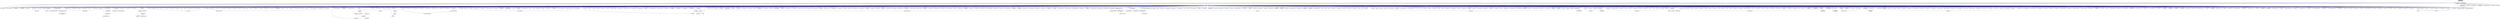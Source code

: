 digraph "manage_counter.hpp"
{
  edge [fontname="Helvetica",fontsize="10",labelfontname="Helvetica",labelfontsize="10"];
  node [fontname="Helvetica",fontsize="10",shape=record];
  Node202 [label="manage_counter.hpp",height=0.2,width=0.4,color="black", fillcolor="grey75", style="filled", fontcolor="black"];
  Node202 -> Node203 [dir="back",color="midnightblue",fontsize="10",style="solid",fontname="Helvetica"];
  Node203 [label="performance_counters.hpp",height=0.2,width=0.4,color="black", fillcolor="white", style="filled",URL="$d6/dac/performance__counters_8hpp.html"];
  Node203 -> Node204 [dir="back",color="midnightblue",fontsize="10",style="solid",fontname="Helvetica"];
  Node204 [label="1d_stencil_4_repart.cpp",height=0.2,width=0.4,color="black", fillcolor="white", style="filled",URL="$d0/d6b/1d__stencil__4__repart_8cpp.html"];
  Node203 -> Node205 [dir="back",color="midnightblue",fontsize="10",style="solid",fontname="Helvetica"];
  Node205 [label="1d_stencil_4_throttle.cpp",height=0.2,width=0.4,color="black", fillcolor="white", style="filled",URL="$d6/de5/1d__stencil__4__throttle_8cpp.html"];
  Node203 -> Node206 [dir="back",color="midnightblue",fontsize="10",style="solid",fontname="Helvetica"];
  Node206 [label="apex_policy_engine\l_active_thread_count.cpp",height=0.2,width=0.4,color="black", fillcolor="white", style="filled",URL="$d5/d01/apex__policy__engine__active__thread__count_8cpp.html"];
  Node203 -> Node207 [dir="back",color="midnightblue",fontsize="10",style="solid",fontname="Helvetica"];
  Node207 [label="heartbeat.cpp",height=0.2,width=0.4,color="black", fillcolor="white", style="filled",URL="$d8/d98/heartbeat_8cpp.html"];
  Node203 -> Node208 [dir="back",color="midnightblue",fontsize="10",style="solid",fontname="Helvetica"];
  Node208 [label="access_counter_set.cpp",height=0.2,width=0.4,color="black", fillcolor="white", style="filled",URL="$dc/d52/access__counter__set_8cpp.html"];
  Node203 -> Node209 [dir="back",color="midnightblue",fontsize="10",style="solid",fontname="Helvetica"];
  Node209 [label="simplest_performance\l_counter.cpp",height=0.2,width=0.4,color="black", fillcolor="white", style="filled",URL="$d4/d4e/simplest__performance__counter_8cpp.html"];
  Node203 -> Node210 [dir="back",color="midnightblue",fontsize="10",style="solid",fontname="Helvetica"];
  Node210 [label="sine.cpp",height=0.2,width=0.4,color="black", fillcolor="white", style="filled",URL="$d5/dd8/sine_8cpp.html"];
  Node203 -> Node211 [dir="back",color="midnightblue",fontsize="10",style="solid",fontname="Helvetica"];
  Node211 [label="hpx.hpp",height=0.2,width=0.4,color="black", fillcolor="white", style="filled",URL="$d0/daa/hpx_8hpp.html"];
  Node211 -> Node212 [dir="back",color="midnightblue",fontsize="10",style="solid",fontname="Helvetica"];
  Node212 [label="1d_stencil_1.cpp",height=0.2,width=0.4,color="black", fillcolor="white", style="filled",URL="$d2/db1/1d__stencil__1_8cpp.html"];
  Node211 -> Node213 [dir="back",color="midnightblue",fontsize="10",style="solid",fontname="Helvetica"];
  Node213 [label="1d_stencil_2.cpp",height=0.2,width=0.4,color="black", fillcolor="white", style="filled",URL="$d3/dd1/1d__stencil__2_8cpp.html"];
  Node211 -> Node214 [dir="back",color="midnightblue",fontsize="10",style="solid",fontname="Helvetica"];
  Node214 [label="1d_stencil_3.cpp",height=0.2,width=0.4,color="black", fillcolor="white", style="filled",URL="$db/d19/1d__stencil__3_8cpp.html"];
  Node211 -> Node215 [dir="back",color="midnightblue",fontsize="10",style="solid",fontname="Helvetica"];
  Node215 [label="1d_stencil_4.cpp",height=0.2,width=0.4,color="black", fillcolor="white", style="filled",URL="$d1/d7d/1d__stencil__4_8cpp.html"];
  Node211 -> Node216 [dir="back",color="midnightblue",fontsize="10",style="solid",fontname="Helvetica"];
  Node216 [label="1d_stencil_4_parallel.cpp",height=0.2,width=0.4,color="black", fillcolor="white", style="filled",URL="$d6/d05/1d__stencil__4__parallel_8cpp.html"];
  Node211 -> Node204 [dir="back",color="midnightblue",fontsize="10",style="solid",fontname="Helvetica"];
  Node211 -> Node205 [dir="back",color="midnightblue",fontsize="10",style="solid",fontname="Helvetica"];
  Node211 -> Node217 [dir="back",color="midnightblue",fontsize="10",style="solid",fontname="Helvetica"];
  Node217 [label="1d_stencil_5.cpp",height=0.2,width=0.4,color="black", fillcolor="white", style="filled",URL="$d7/d2a/1d__stencil__5_8cpp.html"];
  Node211 -> Node218 [dir="back",color="midnightblue",fontsize="10",style="solid",fontname="Helvetica"];
  Node218 [label="1d_stencil_6.cpp",height=0.2,width=0.4,color="black", fillcolor="white", style="filled",URL="$db/de7/1d__stencil__6_8cpp.html"];
  Node211 -> Node219 [dir="back",color="midnightblue",fontsize="10",style="solid",fontname="Helvetica"];
  Node219 [label="1d_stencil_7.cpp",height=0.2,width=0.4,color="black", fillcolor="white", style="filled",URL="$d4/d5a/1d__stencil__7_8cpp.html"];
  Node211 -> Node220 [dir="back",color="midnightblue",fontsize="10",style="solid",fontname="Helvetica"];
  Node220 [label="1d_stencil_8.cpp",height=0.2,width=0.4,color="black", fillcolor="white", style="filled",URL="$df/de0/1d__stencil__8_8cpp.html"];
  Node211 -> Node221 [dir="back",color="midnightblue",fontsize="10",style="solid",fontname="Helvetica"];
  Node221 [label="accumulator.cpp",height=0.2,width=0.4,color="black", fillcolor="white", style="filled",URL="$d1/d81/accumulator_8cpp.html"];
  Node211 -> Node222 [dir="back",color="midnightblue",fontsize="10",style="solid",fontname="Helvetica"];
  Node222 [label="accumulator.hpp",height=0.2,width=0.4,color="black", fillcolor="white", style="filled",URL="$d4/d9d/server_2accumulator_8hpp.html"];
  Node222 -> Node221 [dir="back",color="midnightblue",fontsize="10",style="solid",fontname="Helvetica"];
  Node222 -> Node223 [dir="back",color="midnightblue",fontsize="10",style="solid",fontname="Helvetica"];
  Node223 [label="accumulator.hpp",height=0.2,width=0.4,color="red", fillcolor="white", style="filled",URL="$d8/d5e/accumulator_8hpp.html"];
  Node211 -> Node225 [dir="back",color="midnightblue",fontsize="10",style="solid",fontname="Helvetica"];
  Node225 [label="template_function_accumulator.hpp",height=0.2,width=0.4,color="black", fillcolor="white", style="filled",URL="$d7/da6/server_2template__function__accumulator_8hpp.html"];
  Node225 -> Node226 [dir="back",color="midnightblue",fontsize="10",style="solid",fontname="Helvetica"];
  Node226 [label="template_function_accumulator.cpp",height=0.2,width=0.4,color="black", fillcolor="white", style="filled",URL="$d5/d02/template__function__accumulator_8cpp.html"];
  Node225 -> Node227 [dir="back",color="midnightblue",fontsize="10",style="solid",fontname="Helvetica"];
  Node227 [label="template_function_accumulator.hpp",height=0.2,width=0.4,color="black", fillcolor="white", style="filled",URL="$d3/de9/template__function__accumulator_8hpp.html"];
  Node227 -> Node228 [dir="back",color="midnightblue",fontsize="10",style="solid",fontname="Helvetica"];
  Node228 [label="template_function_accumulator\l_client.cpp",height=0.2,width=0.4,color="black", fillcolor="white", style="filled",URL="$d0/dc6/template__function__accumulator__client_8cpp.html"];
  Node211 -> Node229 [dir="back",color="midnightblue",fontsize="10",style="solid",fontname="Helvetica"];
  Node229 [label="template_accumulator.cpp",height=0.2,width=0.4,color="black", fillcolor="white", style="filled",URL="$d0/d4a/template__accumulator_8cpp.html"];
  Node211 -> Node226 [dir="back",color="midnightblue",fontsize="10",style="solid",fontname="Helvetica"];
  Node211 -> Node227 [dir="back",color="midnightblue",fontsize="10",style="solid",fontname="Helvetica"];
  Node211 -> Node230 [dir="back",color="midnightblue",fontsize="10",style="solid",fontname="Helvetica"];
  Node230 [label="allgather_module.cpp",height=0.2,width=0.4,color="black", fillcolor="white", style="filled",URL="$df/de4/allgather__module_8cpp.html"];
  Node211 -> Node231 [dir="back",color="midnightblue",fontsize="10",style="solid",fontname="Helvetica"];
  Node231 [label="allgather.cpp",height=0.2,width=0.4,color="black", fillcolor="white", style="filled",URL="$d7/d06/allgather_8cpp.html"];
  Node211 -> Node232 [dir="back",color="midnightblue",fontsize="10",style="solid",fontname="Helvetica"];
  Node232 [label="allgather_and_gate.cpp",height=0.2,width=0.4,color="black", fillcolor="white", style="filled",URL="$d1/d56/allgather__and__gate_8cpp.html"];
  Node211 -> Node233 [dir="back",color="midnightblue",fontsize="10",style="solid",fontname="Helvetica"];
  Node233 [label="ag_client.cpp",height=0.2,width=0.4,color="black", fillcolor="white", style="filled",URL="$d4/d5d/ag__client_8cpp.html"];
  Node211 -> Node234 [dir="back",color="midnightblue",fontsize="10",style="solid",fontname="Helvetica"];
  Node234 [label="hpx_thread_phase.cpp",height=0.2,width=0.4,color="black", fillcolor="white", style="filled",URL="$d5/dca/hpx__thread__phase_8cpp.html"];
  Node211 -> Node235 [dir="back",color="midnightblue",fontsize="10",style="solid",fontname="Helvetica"];
  Node235 [label="os_thread_num.cpp",height=0.2,width=0.4,color="black", fillcolor="white", style="filled",URL="$d2/dfb/os__thread__num_8cpp.html"];
  Node211 -> Node236 [dir="back",color="midnightblue",fontsize="10",style="solid",fontname="Helvetica"];
  Node236 [label="cancelable_action.cpp",height=0.2,width=0.4,color="black", fillcolor="white", style="filled",URL="$d5/d0c/cancelable__action_8cpp.html"];
  Node211 -> Node237 [dir="back",color="midnightblue",fontsize="10",style="solid",fontname="Helvetica"];
  Node237 [label="cancelable_action.hpp",height=0.2,width=0.4,color="black", fillcolor="white", style="filled",URL="$d5/d4d/server_2cancelable__action_8hpp.html"];
  Node237 -> Node236 [dir="back",color="midnightblue",fontsize="10",style="solid",fontname="Helvetica"];
  Node237 -> Node238 [dir="back",color="midnightblue",fontsize="10",style="solid",fontname="Helvetica"];
  Node238 [label="cancelable_action.hpp",height=0.2,width=0.4,color="black", fillcolor="white", style="filled",URL="$d0/da3/stubs_2cancelable__action_8hpp.html"];
  Node238 -> Node239 [dir="back",color="midnightblue",fontsize="10",style="solid",fontname="Helvetica"];
  Node239 [label="cancelable_action.hpp",height=0.2,width=0.4,color="black", fillcolor="white", style="filled",URL="$d6/d28/cancelable__action_8hpp.html"];
  Node239 -> Node240 [dir="back",color="midnightblue",fontsize="10",style="solid",fontname="Helvetica"];
  Node240 [label="cancelable_action_client.cpp",height=0.2,width=0.4,color="black", fillcolor="white", style="filled",URL="$d1/db8/cancelable__action__client_8cpp.html"];
  Node211 -> Node238 [dir="back",color="midnightblue",fontsize="10",style="solid",fontname="Helvetica"];
  Node211 -> Node240 [dir="back",color="midnightblue",fontsize="10",style="solid",fontname="Helvetica"];
  Node211 -> Node241 [dir="back",color="midnightblue",fontsize="10",style="solid",fontname="Helvetica"];
  Node241 [label="cublas_matmul.cpp",height=0.2,width=0.4,color="black", fillcolor="white", style="filled",URL="$dd/d84/cublas__matmul_8cpp.html"];
  Node211 -> Node242 [dir="back",color="midnightblue",fontsize="10",style="solid",fontname="Helvetica"];
  Node242 [label="win_perf_counters.cpp",height=0.2,width=0.4,color="black", fillcolor="white", style="filled",URL="$d8/d11/win__perf__counters_8cpp.html"];
  Node211 -> Node243 [dir="back",color="midnightblue",fontsize="10",style="solid",fontname="Helvetica"];
  Node243 [label="win_perf_counters.hpp",height=0.2,width=0.4,color="black", fillcolor="white", style="filled",URL="$d5/da7/win__perf__counters_8hpp.html"];
  Node211 -> Node244 [dir="back",color="midnightblue",fontsize="10",style="solid",fontname="Helvetica"];
  Node244 [label="hello_world_component.hpp",height=0.2,width=0.4,color="black", fillcolor="white", style="filled",URL="$df/df0/hello__world__component_8hpp.html"];
  Node244 -> Node245 [dir="back",color="midnightblue",fontsize="10",style="solid",fontname="Helvetica"];
  Node245 [label="hello_world_client.cpp",height=0.2,width=0.4,color="black", fillcolor="white", style="filled",URL="$d5/da6/hello__world__client_8cpp.html"];
  Node244 -> Node246 [dir="back",color="midnightblue",fontsize="10",style="solid",fontname="Helvetica"];
  Node246 [label="hello_world_component.cpp",height=0.2,width=0.4,color="black", fillcolor="white", style="filled",URL="$d8/daa/hello__world__component_8cpp.html"];
  Node211 -> Node247 [dir="back",color="midnightblue",fontsize="10",style="solid",fontname="Helvetica"];
  Node247 [label="interpolate1d.cpp",height=0.2,width=0.4,color="black", fillcolor="white", style="filled",URL="$d0/d05/interpolate1d_8cpp.html"];
  Node211 -> Node248 [dir="back",color="midnightblue",fontsize="10",style="solid",fontname="Helvetica"];
  Node248 [label="partition.hpp",height=0.2,width=0.4,color="black", fillcolor="white", style="filled",URL="$d0/d7a/examples_2interpolate1d_2interpolate1d_2partition_8hpp.html"];
  Node248 -> Node247 [dir="back",color="midnightblue",fontsize="10",style="solid",fontname="Helvetica"];
  Node248 -> Node249 [dir="back",color="midnightblue",fontsize="10",style="solid",fontname="Helvetica"];
  Node249 [label="interpolate1d.hpp",height=0.2,width=0.4,color="black", fillcolor="white", style="filled",URL="$d4/dc7/interpolate1d_8hpp.html"];
  Node249 -> Node247 [dir="back",color="midnightblue",fontsize="10",style="solid",fontname="Helvetica"];
  Node249 -> Node250 [dir="back",color="midnightblue",fontsize="10",style="solid",fontname="Helvetica"];
  Node250 [label="interpolate1d_client.cpp",height=0.2,width=0.4,color="black", fillcolor="white", style="filled",URL="$d4/da6/interpolate1d__client_8cpp.html"];
  Node211 -> Node251 [dir="back",color="midnightblue",fontsize="10",style="solid",fontname="Helvetica"];
  Node251 [label="partition.hpp",height=0.2,width=0.4,color="black", fillcolor="white", style="filled",URL="$d0/dff/examples_2interpolate1d_2interpolate1d_2server_2partition_8hpp.html"];
  Node251 -> Node248 [dir="back",color="midnightblue",fontsize="10",style="solid",fontname="Helvetica"];
  Node251 -> Node252 [dir="back",color="midnightblue",fontsize="10",style="solid",fontname="Helvetica"];
  Node252 [label="partition.cpp",height=0.2,width=0.4,color="black", fillcolor="white", style="filled",URL="$d0/d4f/examples_2interpolate1d_2interpolate1d_2server_2partition_8cpp.html"];
  Node211 -> Node249 [dir="back",color="midnightblue",fontsize="10",style="solid",fontname="Helvetica"];
  Node211 -> Node253 [dir="back",color="midnightblue",fontsize="10",style="solid",fontname="Helvetica"];
  Node253 [label="read_values.cpp",height=0.2,width=0.4,color="black", fillcolor="white", style="filled",URL="$d0/d8c/interpolate1d_2interpolate1d_2read__values_8cpp.html"];
  Node211 -> Node252 [dir="back",color="midnightblue",fontsize="10",style="solid",fontname="Helvetica"];
  Node211 -> Node254 [dir="back",color="midnightblue",fontsize="10",style="solid",fontname="Helvetica"];
  Node254 [label="jacobi.cpp",height=0.2,width=0.4,color="black", fillcolor="white", style="filled",URL="$d2/d27/jacobi_8cpp.html"];
  Node211 -> Node255 [dir="back",color="midnightblue",fontsize="10",style="solid",fontname="Helvetica"];
  Node255 [label="grid.cpp",height=0.2,width=0.4,color="black", fillcolor="white", style="filled",URL="$d6/d1b/jacobi__component_2grid_8cpp.html"];
  Node211 -> Node256 [dir="back",color="midnightblue",fontsize="10",style="solid",fontname="Helvetica"];
  Node256 [label="row.cpp",height=0.2,width=0.4,color="black", fillcolor="white", style="filled",URL="$d3/d86/server_2row_8cpp.html"];
  Node211 -> Node257 [dir="back",color="midnightblue",fontsize="10",style="solid",fontname="Helvetica"];
  Node257 [label="solver.cpp",height=0.2,width=0.4,color="black", fillcolor="white", style="filled",URL="$d6/d94/solver_8cpp.html"];
  Node211 -> Node258 [dir="back",color="midnightblue",fontsize="10",style="solid",fontname="Helvetica"];
  Node258 [label="stencil_iterator.cpp",height=0.2,width=0.4,color="black", fillcolor="white", style="filled",URL="$d6/de1/server_2stencil__iterator_8cpp.html"];
  Node211 -> Node259 [dir="back",color="midnightblue",fontsize="10",style="solid",fontname="Helvetica"];
  Node259 [label="stencil_iterator.cpp",height=0.2,width=0.4,color="black", fillcolor="white", style="filled",URL="$d7/d71/stencil__iterator_8cpp.html"];
  Node211 -> Node260 [dir="back",color="midnightblue",fontsize="10",style="solid",fontname="Helvetica"];
  Node260 [label="jacobi.cpp",height=0.2,width=0.4,color="black", fillcolor="white", style="filled",URL="$d3/d44/smp_2jacobi_8cpp.html"];
  Node211 -> Node261 [dir="back",color="midnightblue",fontsize="10",style="solid",fontname="Helvetica"];
  Node261 [label="jacobi_hpx.cpp",height=0.2,width=0.4,color="black", fillcolor="white", style="filled",URL="$d8/d72/jacobi__hpx_8cpp.html"];
  Node211 -> Node262 [dir="back",color="midnightblue",fontsize="10",style="solid",fontname="Helvetica"];
  Node262 [label="jacobi_nonuniform.cpp",height=0.2,width=0.4,color="black", fillcolor="white", style="filled",URL="$dd/ddc/jacobi__nonuniform_8cpp.html"];
  Node211 -> Node263 [dir="back",color="midnightblue",fontsize="10",style="solid",fontname="Helvetica"];
  Node263 [label="jacobi_nonuniform_hpx.cpp",height=0.2,width=0.4,color="black", fillcolor="white", style="filled",URL="$de/d56/jacobi__nonuniform__hpx_8cpp.html"];
  Node211 -> Node264 [dir="back",color="midnightblue",fontsize="10",style="solid",fontname="Helvetica"];
  Node264 [label="nqueen.cpp",height=0.2,width=0.4,color="black", fillcolor="white", style="filled",URL="$db/dca/nqueen_8cpp.html"];
  Node211 -> Node265 [dir="back",color="midnightblue",fontsize="10",style="solid",fontname="Helvetica"];
  Node265 [label="nqueen.hpp",height=0.2,width=0.4,color="red", fillcolor="white", style="filled",URL="$de/d58/server_2nqueen_8hpp.html"];
  Node265 -> Node264 [dir="back",color="midnightblue",fontsize="10",style="solid",fontname="Helvetica"];
  Node211 -> Node268 [dir="back",color="midnightblue",fontsize="10",style="solid",fontname="Helvetica"];
  Node268 [label="nqueen_client.cpp",height=0.2,width=0.4,color="black", fillcolor="white", style="filled",URL="$d3/d5e/nqueen__client_8cpp.html"];
  Node211 -> Node269 [dir="back",color="midnightblue",fontsize="10",style="solid",fontname="Helvetica"];
  Node269 [label="sine.cpp",height=0.2,width=0.4,color="black", fillcolor="white", style="filled",URL="$d3/d0d/server_2sine_8cpp.html"];
  Node211 -> Node270 [dir="back",color="midnightblue",fontsize="10",style="solid",fontname="Helvetica"];
  Node270 [label="sine.hpp",height=0.2,width=0.4,color="black", fillcolor="white", style="filled",URL="$d8/dac/sine_8hpp.html"];
  Node270 -> Node269 [dir="back",color="midnightblue",fontsize="10",style="solid",fontname="Helvetica"];
  Node270 -> Node210 [dir="back",color="midnightblue",fontsize="10",style="solid",fontname="Helvetica"];
  Node211 -> Node210 [dir="back",color="midnightblue",fontsize="10",style="solid",fontname="Helvetica"];
  Node211 -> Node271 [dir="back",color="midnightblue",fontsize="10",style="solid",fontname="Helvetica"];
  Node271 [label="sine_client.cpp",height=0.2,width=0.4,color="black", fillcolor="white", style="filled",URL="$db/d62/sine__client_8cpp.html"];
  Node211 -> Node272 [dir="back",color="midnightblue",fontsize="10",style="solid",fontname="Helvetica"];
  Node272 [label="qt.cpp",height=0.2,width=0.4,color="black", fillcolor="white", style="filled",URL="$df/d90/qt_8cpp.html"];
  Node211 -> Node273 [dir="back",color="midnightblue",fontsize="10",style="solid",fontname="Helvetica"];
  Node273 [label="queue_client.cpp",height=0.2,width=0.4,color="black", fillcolor="white", style="filled",URL="$d7/d96/queue__client_8cpp.html"];
  Node211 -> Node274 [dir="back",color="midnightblue",fontsize="10",style="solid",fontname="Helvetica"];
  Node274 [label="customize_async.cpp",height=0.2,width=0.4,color="black", fillcolor="white", style="filled",URL="$d0/d82/customize__async_8cpp.html"];
  Node211 -> Node275 [dir="back",color="midnightblue",fontsize="10",style="solid",fontname="Helvetica"];
  Node275 [label="data_actions.cpp",height=0.2,width=0.4,color="black", fillcolor="white", style="filled",URL="$dc/d68/data__actions_8cpp.html"];
  Node211 -> Node276 [dir="back",color="midnightblue",fontsize="10",style="solid",fontname="Helvetica"];
  Node276 [label="error_handling.cpp",height=0.2,width=0.4,color="black", fillcolor="white", style="filled",URL="$d9/d96/error__handling_8cpp.html"];
  Node211 -> Node277 [dir="back",color="midnightblue",fontsize="10",style="solid",fontname="Helvetica"];
  Node277 [label="event_synchronization.cpp",height=0.2,width=0.4,color="black", fillcolor="white", style="filled",URL="$d0/d35/event__synchronization_8cpp.html"];
  Node211 -> Node278 [dir="back",color="midnightblue",fontsize="10",style="solid",fontname="Helvetica"];
  Node278 [label="factorial.cpp",height=0.2,width=0.4,color="black", fillcolor="white", style="filled",URL="$d9/d00/factorial_8cpp.html"];
  Node211 -> Node279 [dir="back",color="midnightblue",fontsize="10",style="solid",fontname="Helvetica"];
  Node279 [label="file_serialization.cpp",height=0.2,width=0.4,color="black", fillcolor="white", style="filled",URL="$de/d58/file__serialization_8cpp.html"];
  Node211 -> Node280 [dir="back",color="midnightblue",fontsize="10",style="solid",fontname="Helvetica"];
  Node280 [label="init_globally.cpp",height=0.2,width=0.4,color="black", fillcolor="white", style="filled",URL="$d6/dad/init__globally_8cpp.html"];
  Node211 -> Node281 [dir="back",color="midnightblue",fontsize="10",style="solid",fontname="Helvetica"];
  Node281 [label="interest_calculator.cpp",height=0.2,width=0.4,color="black", fillcolor="white", style="filled",URL="$d2/d86/interest__calculator_8cpp.html"];
  Node211 -> Node282 [dir="back",color="midnightblue",fontsize="10",style="solid",fontname="Helvetica"];
  Node282 [label="non_atomic_rma.cpp",height=0.2,width=0.4,color="black", fillcolor="white", style="filled",URL="$d7/d8b/non__atomic__rma_8cpp.html"];
  Node211 -> Node283 [dir="back",color="midnightblue",fontsize="10",style="solid",fontname="Helvetica"];
  Node283 [label="partitioned_vector\l_spmd_foreach.cpp",height=0.2,width=0.4,color="black", fillcolor="white", style="filled",URL="$db/d7c/partitioned__vector__spmd__foreach_8cpp.html"];
  Node211 -> Node284 [dir="back",color="midnightblue",fontsize="10",style="solid",fontname="Helvetica"];
  Node284 [label="pipeline1.cpp",height=0.2,width=0.4,color="black", fillcolor="white", style="filled",URL="$d5/d77/pipeline1_8cpp.html"];
  Node211 -> Node285 [dir="back",color="midnightblue",fontsize="10",style="solid",fontname="Helvetica"];
  Node285 [label="quicksort.cpp",height=0.2,width=0.4,color="black", fillcolor="white", style="filled",URL="$d3/d1e/quicksort_8cpp.html"];
  Node211 -> Node286 [dir="back",color="midnightblue",fontsize="10",style="solid",fontname="Helvetica"];
  Node286 [label="receive_buffer.cpp",height=0.2,width=0.4,color="black", fillcolor="white", style="filled",URL="$d7/d10/receive__buffer_8cpp.html"];
  Node211 -> Node287 [dir="back",color="midnightblue",fontsize="10",style="solid",fontname="Helvetica"];
  Node287 [label="safe_object.cpp",height=0.2,width=0.4,color="black", fillcolor="white", style="filled",URL="$dd/d52/safe__object_8cpp.html"];
  Node211 -> Node288 [dir="back",color="midnightblue",fontsize="10",style="solid",fontname="Helvetica"];
  Node288 [label="sort_by_key_demo.cpp",height=0.2,width=0.4,color="black", fillcolor="white", style="filled",URL="$da/d20/sort__by__key__demo_8cpp.html"];
  Node211 -> Node289 [dir="back",color="midnightblue",fontsize="10",style="solid",fontname="Helvetica"];
  Node289 [label="timed_wake.cpp",height=0.2,width=0.4,color="black", fillcolor="white", style="filled",URL="$d8/df9/timed__wake_8cpp.html"];
  Node211 -> Node290 [dir="back",color="midnightblue",fontsize="10",style="solid",fontname="Helvetica"];
  Node290 [label="vector_counting_dotproduct.cpp",height=0.2,width=0.4,color="black", fillcolor="white", style="filled",URL="$df/de9/vector__counting__dotproduct_8cpp.html"];
  Node211 -> Node291 [dir="back",color="midnightblue",fontsize="10",style="solid",fontname="Helvetica"];
  Node291 [label="vector_zip_dotproduct.cpp",height=0.2,width=0.4,color="black", fillcolor="white", style="filled",URL="$dc/d18/vector__zip__dotproduct_8cpp.html"];
  Node211 -> Node292 [dir="back",color="midnightblue",fontsize="10",style="solid",fontname="Helvetica"];
  Node292 [label="zerocopy_rdma.cpp",height=0.2,width=0.4,color="black", fillcolor="white", style="filled",URL="$d1/dad/zerocopy__rdma_8cpp.html"];
  Node211 -> Node293 [dir="back",color="midnightblue",fontsize="10",style="solid",fontname="Helvetica"];
  Node293 [label="random_mem_access.cpp",height=0.2,width=0.4,color="black", fillcolor="white", style="filled",URL="$d1/d51/random__mem__access_8cpp.html"];
  Node211 -> Node294 [dir="back",color="midnightblue",fontsize="10",style="solid",fontname="Helvetica"];
  Node294 [label="random_mem_access.hpp",height=0.2,width=0.4,color="red", fillcolor="white", style="filled",URL="$d0/d19/server_2random__mem__access_8hpp.html"];
  Node294 -> Node293 [dir="back",color="midnightblue",fontsize="10",style="solid",fontname="Helvetica"];
  Node211 -> Node297 [dir="back",color="midnightblue",fontsize="10",style="solid",fontname="Helvetica"];
  Node297 [label="random_mem_access_client.cpp",height=0.2,width=0.4,color="black", fillcolor="white", style="filled",URL="$df/d1b/random__mem__access__client_8cpp.html"];
  Node211 -> Node298 [dir="back",color="midnightblue",fontsize="10",style="solid",fontname="Helvetica"];
  Node298 [label="oversubscribing_resource\l_partitioner.cpp",height=0.2,width=0.4,color="black", fillcolor="white", style="filled",URL="$dd/dee/oversubscribing__resource__partitioner_8cpp.html"];
  Node211 -> Node299 [dir="back",color="midnightblue",fontsize="10",style="solid",fontname="Helvetica"];
  Node299 [label="simple_resource_partitioner.cpp",height=0.2,width=0.4,color="black", fillcolor="white", style="filled",URL="$d5/df9/simple__resource__partitioner_8cpp.html"];
  Node211 -> Node300 [dir="back",color="midnightblue",fontsize="10",style="solid",fontname="Helvetica"];
  Node300 [label="dimension.hpp",height=0.2,width=0.4,color="red", fillcolor="white", style="filled",URL="$d6/d39/sheneos_2sheneos_2dimension_8hpp.html"];
  Node300 -> Node306 [dir="back",color="midnightblue",fontsize="10",style="solid",fontname="Helvetica"];
  Node306 [label="partition3d.hpp",height=0.2,width=0.4,color="black", fillcolor="white", style="filled",URL="$dd/dbf/server_2partition3d_8hpp.html"];
  Node306 -> Node307 [dir="back",color="midnightblue",fontsize="10",style="solid",fontname="Helvetica"];
  Node307 [label="partition3d.hpp",height=0.2,width=0.4,color="black", fillcolor="white", style="filled",URL="$d1/d50/partition3d_8hpp.html"];
  Node307 -> Node303 [dir="back",color="midnightblue",fontsize="10",style="solid",fontname="Helvetica"];
  Node303 [label="interpolator.cpp",height=0.2,width=0.4,color="black", fillcolor="white", style="filled",URL="$d5/d02/interpolator_8cpp.html"];
  Node307 -> Node308 [dir="back",color="midnightblue",fontsize="10",style="solid",fontname="Helvetica"];
  Node308 [label="interpolator.hpp",height=0.2,width=0.4,color="red", fillcolor="white", style="filled",URL="$dc/d3b/interpolator_8hpp.html"];
  Node308 -> Node303 [dir="back",color="midnightblue",fontsize="10",style="solid",fontname="Helvetica"];
  Node308 -> Node311 [dir="back",color="midnightblue",fontsize="10",style="solid",fontname="Helvetica"];
  Node311 [label="sheneos_test.cpp",height=0.2,width=0.4,color="black", fillcolor="white", style="filled",URL="$d4/d6e/sheneos__test_8cpp.html"];
  Node306 -> Node305 [dir="back",color="midnightblue",fontsize="10",style="solid",fontname="Helvetica"];
  Node305 [label="partition3d.cpp",height=0.2,width=0.4,color="black", fillcolor="white", style="filled",URL="$de/d70/partition3d_8cpp.html"];
  Node211 -> Node303 [dir="back",color="midnightblue",fontsize="10",style="solid",fontname="Helvetica"];
  Node211 -> Node307 [dir="back",color="midnightblue",fontsize="10",style="solid",fontname="Helvetica"];
  Node211 -> Node306 [dir="back",color="midnightblue",fontsize="10",style="solid",fontname="Helvetica"];
  Node211 -> Node308 [dir="back",color="midnightblue",fontsize="10",style="solid",fontname="Helvetica"];
  Node211 -> Node312 [dir="back",color="midnightblue",fontsize="10",style="solid",fontname="Helvetica"];
  Node312 [label="configuration.hpp",height=0.2,width=0.4,color="red", fillcolor="white", style="filled",URL="$dc/d0a/configuration_8hpp.html"];
  Node312 -> Node308 [dir="back",color="midnightblue",fontsize="10",style="solid",fontname="Helvetica"];
  Node211 -> Node304 [dir="back",color="midnightblue",fontsize="10",style="solid",fontname="Helvetica"];
  Node304 [label="read_values.cpp",height=0.2,width=0.4,color="black", fillcolor="white", style="filled",URL="$d7/da4/sheneos_2sheneos_2read__values_8cpp.html"];
  Node211 -> Node305 [dir="back",color="midnightblue",fontsize="10",style="solid",fontname="Helvetica"];
  Node211 -> Node311 [dir="back",color="midnightblue",fontsize="10",style="solid",fontname="Helvetica"];
  Node211 -> Node314 [dir="back",color="midnightblue",fontsize="10",style="solid",fontname="Helvetica"];
  Node314 [label="startup_shutdown.cpp",height=0.2,width=0.4,color="black", fillcolor="white", style="filled",URL="$d3/dfc/server_2startup__shutdown_8cpp.html"];
  Node211 -> Node315 [dir="back",color="midnightblue",fontsize="10",style="solid",fontname="Helvetica"];
  Node315 [label="startup_shutdown.cpp",height=0.2,width=0.4,color="black", fillcolor="white", style="filled",URL="$d0/ddb/startup__shutdown_8cpp.html"];
  Node211 -> Node316 [dir="back",color="midnightblue",fontsize="10",style="solid",fontname="Helvetica"];
  Node316 [label="spin.cpp",height=0.2,width=0.4,color="black", fillcolor="white", style="filled",URL="$d7/df2/spin_8cpp.html"];
  Node211 -> Node317 [dir="back",color="midnightblue",fontsize="10",style="solid",fontname="Helvetica"];
  Node317 [label="throttle.cpp",height=0.2,width=0.4,color="black", fillcolor="white", style="filled",URL="$de/d56/server_2throttle_8cpp.html"];
  Node211 -> Node318 [dir="back",color="midnightblue",fontsize="10",style="solid",fontname="Helvetica"];
  Node318 [label="throttle.hpp",height=0.2,width=0.4,color="black", fillcolor="white", style="filled",URL="$db/dc9/server_2throttle_8hpp.html"];
  Node318 -> Node317 [dir="back",color="midnightblue",fontsize="10",style="solid",fontname="Helvetica"];
  Node318 -> Node319 [dir="back",color="midnightblue",fontsize="10",style="solid",fontname="Helvetica"];
  Node319 [label="throttle.hpp",height=0.2,width=0.4,color="black", fillcolor="white", style="filled",URL="$d5/dec/stubs_2throttle_8hpp.html"];
  Node319 -> Node320 [dir="back",color="midnightblue",fontsize="10",style="solid",fontname="Helvetica"];
  Node320 [label="throttle.hpp",height=0.2,width=0.4,color="red", fillcolor="white", style="filled",URL="$d2/d2e/throttle_8hpp.html"];
  Node320 -> Node321 [dir="back",color="midnightblue",fontsize="10",style="solid",fontname="Helvetica"];
  Node321 [label="throttle.cpp",height=0.2,width=0.4,color="black", fillcolor="white", style="filled",URL="$db/d02/throttle_8cpp.html"];
  Node211 -> Node319 [dir="back",color="midnightblue",fontsize="10",style="solid",fontname="Helvetica"];
  Node211 -> Node321 [dir="back",color="midnightblue",fontsize="10",style="solid",fontname="Helvetica"];
  Node211 -> Node320 [dir="back",color="midnightblue",fontsize="10",style="solid",fontname="Helvetica"];
  Node211 -> Node323 [dir="back",color="midnightblue",fontsize="10",style="solid",fontname="Helvetica"];
  Node323 [label="transpose_await.cpp",height=0.2,width=0.4,color="black", fillcolor="white", style="filled",URL="$de/d68/transpose__await_8cpp.html"];
  Node211 -> Node324 [dir="back",color="midnightblue",fontsize="10",style="solid",fontname="Helvetica"];
  Node324 [label="transpose_block.cpp",height=0.2,width=0.4,color="black", fillcolor="white", style="filled",URL="$d0/de1/transpose__block_8cpp.html"];
  Node211 -> Node325 [dir="back",color="midnightblue",fontsize="10",style="solid",fontname="Helvetica"];
  Node325 [label="transpose_block_numa.cpp",height=0.2,width=0.4,color="black", fillcolor="white", style="filled",URL="$dd/d3b/transpose__block__numa_8cpp.html"];
  Node211 -> Node326 [dir="back",color="midnightblue",fontsize="10",style="solid",fontname="Helvetica"];
  Node326 [label="transpose_serial.cpp",height=0.2,width=0.4,color="black", fillcolor="white", style="filled",URL="$db/d74/transpose__serial_8cpp.html"];
  Node211 -> Node327 [dir="back",color="midnightblue",fontsize="10",style="solid",fontname="Helvetica"];
  Node327 [label="transpose_serial_block.cpp",height=0.2,width=0.4,color="black", fillcolor="white", style="filled",URL="$d8/daa/transpose__serial__block_8cpp.html"];
  Node211 -> Node328 [dir="back",color="midnightblue",fontsize="10",style="solid",fontname="Helvetica"];
  Node328 [label="transpose_serial_vector.cpp",height=0.2,width=0.4,color="black", fillcolor="white", style="filled",URL="$d4/d04/transpose__serial__vector_8cpp.html"];
  Node211 -> Node329 [dir="back",color="midnightblue",fontsize="10",style="solid",fontname="Helvetica"];
  Node329 [label="transpose_smp.cpp",height=0.2,width=0.4,color="black", fillcolor="white", style="filled",URL="$d2/d99/transpose__smp_8cpp.html"];
  Node211 -> Node330 [dir="back",color="midnightblue",fontsize="10",style="solid",fontname="Helvetica"];
  Node330 [label="transpose_smp_block.cpp",height=0.2,width=0.4,color="black", fillcolor="white", style="filled",URL="$da/d4d/transpose__smp__block_8cpp.html"];
  Node211 -> Node331 [dir="back",color="midnightblue",fontsize="10",style="solid",fontname="Helvetica"];
  Node331 [label="simple_central_tuplespace.hpp",height=0.2,width=0.4,color="red", fillcolor="white", style="filled",URL="$db/d69/server_2simple__central__tuplespace_8hpp.html"];
  Node331 -> Node332 [dir="back",color="midnightblue",fontsize="10",style="solid",fontname="Helvetica"];
  Node332 [label="simple_central_tuplespace.cpp",height=0.2,width=0.4,color="black", fillcolor="white", style="filled",URL="$d3/dec/simple__central__tuplespace_8cpp.html"];
  Node211 -> Node336 [dir="back",color="midnightblue",fontsize="10",style="solid",fontname="Helvetica"];
  Node336 [label="tuples_warehouse.hpp",height=0.2,width=0.4,color="black", fillcolor="white", style="filled",URL="$da/de6/tuples__warehouse_8hpp.html"];
  Node336 -> Node331 [dir="back",color="midnightblue",fontsize="10",style="solid",fontname="Helvetica"];
  Node211 -> Node332 [dir="back",color="midnightblue",fontsize="10",style="solid",fontname="Helvetica"];
  Node211 -> Node337 [dir="back",color="midnightblue",fontsize="10",style="solid",fontname="Helvetica"];
  Node337 [label="hpx_runtime.cpp",height=0.2,width=0.4,color="black", fillcolor="white", style="filled",URL="$d7/d1e/hpx__runtime_8cpp.html"];
  Node211 -> Node338 [dir="back",color="midnightblue",fontsize="10",style="solid",fontname="Helvetica"];
  Node338 [label="synchronize.cpp",height=0.2,width=0.4,color="black", fillcolor="white", style="filled",URL="$da/da2/synchronize_8cpp.html"];
  Node211 -> Node339 [dir="back",color="midnightblue",fontsize="10",style="solid",fontname="Helvetica"];
  Node339 [label="agas_cache_timings.cpp",height=0.2,width=0.4,color="black", fillcolor="white", style="filled",URL="$dd/d37/agas__cache__timings_8cpp.html"];
  Node211 -> Node340 [dir="back",color="midnightblue",fontsize="10",style="solid",fontname="Helvetica"];
  Node340 [label="async_overheads.cpp",height=0.2,width=0.4,color="black", fillcolor="white", style="filled",URL="$de/da6/async__overheads_8cpp.html"];
  Node211 -> Node341 [dir="back",color="midnightblue",fontsize="10",style="solid",fontname="Helvetica"];
  Node341 [label="coroutines_call_overhead.cpp",height=0.2,width=0.4,color="black", fillcolor="white", style="filled",URL="$da/d1e/coroutines__call__overhead_8cpp.html"];
  Node211 -> Node342 [dir="back",color="midnightblue",fontsize="10",style="solid",fontname="Helvetica"];
  Node342 [label="foreach_scaling.cpp",height=0.2,width=0.4,color="black", fillcolor="white", style="filled",URL="$d4/d94/foreach__scaling_8cpp.html"];
  Node211 -> Node343 [dir="back",color="midnightblue",fontsize="10",style="solid",fontname="Helvetica"];
  Node343 [label="function_object_wrapper\l_overhead.cpp",height=0.2,width=0.4,color="black", fillcolor="white", style="filled",URL="$d5/d6f/function__object__wrapper__overhead_8cpp.html"];
  Node211 -> Node344 [dir="back",color="midnightblue",fontsize="10",style="solid",fontname="Helvetica"];
  Node344 [label="hpx_homogeneous_timed\l_task_spawn_executors.cpp",height=0.2,width=0.4,color="black", fillcolor="white", style="filled",URL="$d1/d3b/hpx__homogeneous__timed__task__spawn__executors_8cpp.html"];
  Node211 -> Node345 [dir="back",color="midnightblue",fontsize="10",style="solid",fontname="Helvetica"];
  Node345 [label="htts2_hpx.cpp",height=0.2,width=0.4,color="black", fillcolor="white", style="filled",URL="$d2/daf/htts2__hpx_8cpp.html"];
  Node211 -> Node346 [dir="back",color="midnightblue",fontsize="10",style="solid",fontname="Helvetica"];
  Node346 [label="partitioned_vector\l_foreach.cpp",height=0.2,width=0.4,color="black", fillcolor="white", style="filled",URL="$df/d5f/partitioned__vector__foreach_8cpp.html"];
  Node211 -> Node347 [dir="back",color="midnightblue",fontsize="10",style="solid",fontname="Helvetica"];
  Node347 [label="serialization_overhead.cpp",height=0.2,width=0.4,color="black", fillcolor="white", style="filled",URL="$d3/df8/serialization__overhead_8cpp.html"];
  Node211 -> Node348 [dir="back",color="midnightblue",fontsize="10",style="solid",fontname="Helvetica"];
  Node348 [label="sizeof.cpp",height=0.2,width=0.4,color="black", fillcolor="white", style="filled",URL="$d3/d0f/sizeof_8cpp.html"];
  Node211 -> Node349 [dir="back",color="midnightblue",fontsize="10",style="solid",fontname="Helvetica"];
  Node349 [label="skynet.cpp",height=0.2,width=0.4,color="black", fillcolor="white", style="filled",URL="$d0/dc3/skynet_8cpp.html"];
  Node211 -> Node350 [dir="back",color="midnightblue",fontsize="10",style="solid",fontname="Helvetica"];
  Node350 [label="stencil3_iterators.cpp",height=0.2,width=0.4,color="black", fillcolor="white", style="filled",URL="$db/d9e/stencil3__iterators_8cpp.html"];
  Node211 -> Node351 [dir="back",color="midnightblue",fontsize="10",style="solid",fontname="Helvetica"];
  Node351 [label="stream.cpp",height=0.2,width=0.4,color="black", fillcolor="white", style="filled",URL="$da/d5f/stream_8cpp.html"];
  Node211 -> Node352 [dir="back",color="midnightblue",fontsize="10",style="solid",fontname="Helvetica"];
  Node352 [label="timed_task_spawn.cpp",height=0.2,width=0.4,color="black", fillcolor="white", style="filled",URL="$df/de1/timed__task__spawn_8cpp.html"];
  Node211 -> Node353 [dir="back",color="midnightblue",fontsize="10",style="solid",fontname="Helvetica"];
  Node353 [label="transform_reduce_binary\l_scaling.cpp",height=0.2,width=0.4,color="black", fillcolor="white", style="filled",URL="$d1/dae/transform__reduce__binary__scaling_8cpp.html"];
  Node211 -> Node354 [dir="back",color="midnightblue",fontsize="10",style="solid",fontname="Helvetica"];
  Node354 [label="transform_reduce_scaling.cpp",height=0.2,width=0.4,color="black", fillcolor="white", style="filled",URL="$db/d2a/transform__reduce__scaling_8cpp.html"];
  Node211 -> Node355 [dir="back",color="midnightblue",fontsize="10",style="solid",fontname="Helvetica"];
  Node355 [label="minmax_element_performance.cpp",height=0.2,width=0.4,color="black", fillcolor="white", style="filled",URL="$d9/d93/minmax__element__performance_8cpp.html"];
  Node211 -> Node356 [dir="back",color="midnightblue",fontsize="10",style="solid",fontname="Helvetica"];
  Node356 [label="barrier_performance.cpp",height=0.2,width=0.4,color="black", fillcolor="white", style="filled",URL="$d6/d6c/barrier__performance_8cpp.html"];
  Node211 -> Node357 [dir="back",color="midnightblue",fontsize="10",style="solid",fontname="Helvetica"];
  Node357 [label="network_storage.cpp",height=0.2,width=0.4,color="black", fillcolor="white", style="filled",URL="$db/daa/network__storage_8cpp.html"];
  Node211 -> Node358 [dir="back",color="midnightblue",fontsize="10",style="solid",fontname="Helvetica"];
  Node358 [label="simple_profiler.hpp",height=0.2,width=0.4,color="black", fillcolor="white", style="filled",URL="$d8/d02/simple__profiler_8hpp.html"];
  Node358 -> Node357 [dir="back",color="midnightblue",fontsize="10",style="solid",fontname="Helvetica"];
  Node211 -> Node359 [dir="back",color="midnightblue",fontsize="10",style="solid",fontname="Helvetica"];
  Node359 [label="osu_bcast.cpp",height=0.2,width=0.4,color="black", fillcolor="white", style="filled",URL="$d3/dca/osu__bcast_8cpp.html"];
  Node211 -> Node360 [dir="back",color="midnightblue",fontsize="10",style="solid",fontname="Helvetica"];
  Node360 [label="osu_bibw.cpp",height=0.2,width=0.4,color="black", fillcolor="white", style="filled",URL="$d2/d04/osu__bibw_8cpp.html"];
  Node211 -> Node361 [dir="back",color="midnightblue",fontsize="10",style="solid",fontname="Helvetica"];
  Node361 [label="osu_bw.cpp",height=0.2,width=0.4,color="black", fillcolor="white", style="filled",URL="$d4/d20/osu__bw_8cpp.html"];
  Node211 -> Node362 [dir="back",color="midnightblue",fontsize="10",style="solid",fontname="Helvetica"];
  Node362 [label="osu_latency.cpp",height=0.2,width=0.4,color="black", fillcolor="white", style="filled",URL="$df/d58/osu__latency_8cpp.html"];
  Node211 -> Node363 [dir="back",color="midnightblue",fontsize="10",style="solid",fontname="Helvetica"];
  Node363 [label="osu_multi_lat.cpp",height=0.2,width=0.4,color="black", fillcolor="white", style="filled",URL="$d7/d91/osu__multi__lat_8cpp.html"];
  Node211 -> Node364 [dir="back",color="midnightblue",fontsize="10",style="solid",fontname="Helvetica"];
  Node364 [label="osu_scatter.cpp",height=0.2,width=0.4,color="black", fillcolor="white", style="filled",URL="$d4/d4c/osu__scatter_8cpp.html"];
  Node211 -> Node365 [dir="back",color="midnightblue",fontsize="10",style="solid",fontname="Helvetica"];
  Node365 [label="pingpong_performance.cpp",height=0.2,width=0.4,color="black", fillcolor="white", style="filled",URL="$de/d03/pingpong__performance_8cpp.html"];
  Node211 -> Node366 [dir="back",color="midnightblue",fontsize="10",style="solid",fontname="Helvetica"];
  Node366 [label="benchmark_is_heap.cpp",height=0.2,width=0.4,color="black", fillcolor="white", style="filled",URL="$da/d4f/benchmark__is__heap_8cpp.html"];
  Node211 -> Node367 [dir="back",color="midnightblue",fontsize="10",style="solid",fontname="Helvetica"];
  Node367 [label="benchmark_is_heap_until.cpp",height=0.2,width=0.4,color="black", fillcolor="white", style="filled",URL="$dc/df5/benchmark__is__heap__until_8cpp.html"];
  Node211 -> Node368 [dir="back",color="midnightblue",fontsize="10",style="solid",fontname="Helvetica"];
  Node368 [label="benchmark_merge.cpp",height=0.2,width=0.4,color="black", fillcolor="white", style="filled",URL="$dd/d49/benchmark__merge_8cpp.html"];
  Node211 -> Node369 [dir="back",color="midnightblue",fontsize="10",style="solid",fontname="Helvetica"];
  Node369 [label="benchmark_partition.cpp",height=0.2,width=0.4,color="black", fillcolor="white", style="filled",URL="$d9/d88/benchmark__partition_8cpp.html"];
  Node211 -> Node370 [dir="back",color="midnightblue",fontsize="10",style="solid",fontname="Helvetica"];
  Node370 [label="benchmark_partition\l_copy.cpp",height=0.2,width=0.4,color="black", fillcolor="white", style="filled",URL="$d3/d0e/benchmark__partition__copy_8cpp.html"];
  Node211 -> Node371 [dir="back",color="midnightblue",fontsize="10",style="solid",fontname="Helvetica"];
  Node371 [label="benchmark_unique_copy.cpp",height=0.2,width=0.4,color="black", fillcolor="white", style="filled",URL="$d9/d53/benchmark__unique__copy_8cpp.html"];
  Node211 -> Node372 [dir="back",color="midnightblue",fontsize="10",style="solid",fontname="Helvetica"];
  Node372 [label="action_move_semantics.cpp",height=0.2,width=0.4,color="black", fillcolor="white", style="filled",URL="$d4/db3/action__move__semantics_8cpp.html"];
  Node211 -> Node373 [dir="back",color="midnightblue",fontsize="10",style="solid",fontname="Helvetica"];
  Node373 [label="movable_objects.cpp",height=0.2,width=0.4,color="black", fillcolor="white", style="filled",URL="$d8/d65/movable__objects_8cpp.html"];
  Node211 -> Node374 [dir="back",color="midnightblue",fontsize="10",style="solid",fontname="Helvetica"];
  Node374 [label="duplicate_id_registration\l_1596.cpp",height=0.2,width=0.4,color="black", fillcolor="white", style="filled",URL="$db/d8d/duplicate__id__registration__1596_8cpp.html"];
  Node211 -> Node375 [dir="back",color="midnightblue",fontsize="10",style="solid",fontname="Helvetica"];
  Node375 [label="pass_by_value_id_type\l_action.cpp",height=0.2,width=0.4,color="black", fillcolor="white", style="filled",URL="$d0/de6/pass__by__value__id__type__action_8cpp.html"];
  Node211 -> Node376 [dir="back",color="midnightblue",fontsize="10",style="solid",fontname="Helvetica"];
  Node376 [label="register_with_basename\l_1804.cpp",height=0.2,width=0.4,color="black", fillcolor="white", style="filled",URL="$db/d95/register__with__basename__1804_8cpp.html"];
  Node211 -> Node377 [dir="back",color="midnightblue",fontsize="10",style="solid",fontname="Helvetica"];
  Node377 [label="send_gid_keep_component\l_1624.cpp",height=0.2,width=0.4,color="black", fillcolor="white", style="filled",URL="$d9/d49/send__gid__keep__component__1624_8cpp.html"];
  Node211 -> Node378 [dir="back",color="midnightblue",fontsize="10",style="solid",fontname="Helvetica"];
  Node378 [label="algorithms.cc",height=0.2,width=0.4,color="black", fillcolor="white", style="filled",URL="$d5/d1b/algorithms_8cc.html"];
  Node211 -> Node379 [dir="back",color="midnightblue",fontsize="10",style="solid",fontname="Helvetica"];
  Node379 [label="matrix_hpx.hh",height=0.2,width=0.4,color="black", fillcolor="white", style="filled",URL="$d5/d89/matrix__hpx_8hh.html"];
  Node379 -> Node380 [dir="back",color="midnightblue",fontsize="10",style="solid",fontname="Helvetica"];
  Node380 [label="block_matrix.hh",height=0.2,width=0.4,color="red", fillcolor="white", style="filled",URL="$dc/de8/block__matrix_8hh.html"];
  Node380 -> Node378 [dir="back",color="midnightblue",fontsize="10",style="solid",fontname="Helvetica"];
  Node380 -> Node384 [dir="back",color="midnightblue",fontsize="10",style="solid",fontname="Helvetica"];
  Node384 [label="block_matrix.cc",height=0.2,width=0.4,color="black", fillcolor="white", style="filled",URL="$de/d88/block__matrix_8cc.html"];
  Node380 -> Node383 [dir="back",color="midnightblue",fontsize="10",style="solid",fontname="Helvetica"];
  Node383 [label="tests.cc",height=0.2,width=0.4,color="black", fillcolor="white", style="filled",URL="$d6/d96/tests_8cc.html"];
  Node379 -> Node378 [dir="back",color="midnightblue",fontsize="10",style="solid",fontname="Helvetica"];
  Node379 -> Node382 [dir="back",color="midnightblue",fontsize="10",style="solid",fontname="Helvetica"];
  Node382 [label="matrix_hpx.cc",height=0.2,width=0.4,color="black", fillcolor="white", style="filled",URL="$d7/d32/matrix__hpx_8cc.html"];
  Node211 -> Node380 [dir="back",color="midnightblue",fontsize="10",style="solid",fontname="Helvetica"];
  Node211 -> Node384 [dir="back",color="midnightblue",fontsize="10",style="solid",fontname="Helvetica"];
  Node211 -> Node385 [dir="back",color="midnightblue",fontsize="10",style="solid",fontname="Helvetica"];
  Node385 [label="main.cc",height=0.2,width=0.4,color="black", fillcolor="white", style="filled",URL="$d9/d0f/main_8cc.html"];
  Node211 -> Node386 [dir="back",color="midnightblue",fontsize="10",style="solid",fontname="Helvetica"];
  Node386 [label="matrix.cc",height=0.2,width=0.4,color="black", fillcolor="white", style="filled",URL="$d7/dea/matrix_8cc.html"];
  Node211 -> Node382 [dir="back",color="midnightblue",fontsize="10",style="solid",fontname="Helvetica"];
  Node211 -> Node383 [dir="back",color="midnightblue",fontsize="10",style="solid",fontname="Helvetica"];
  Node211 -> Node387 [dir="back",color="midnightblue",fontsize="10",style="solid",fontname="Helvetica"];
  Node387 [label="client_1950.cpp",height=0.2,width=0.4,color="black", fillcolor="white", style="filled",URL="$d0/d79/client__1950_8cpp.html"];
  Node211 -> Node388 [dir="back",color="midnightblue",fontsize="10",style="solid",fontname="Helvetica"];
  Node388 [label="commandline_options\l_1437.cpp",height=0.2,width=0.4,color="black", fillcolor="white", style="filled",URL="$d5/dbd/commandline__options__1437_8cpp.html"];
  Node211 -> Node389 [dir="back",color="midnightblue",fontsize="10",style="solid",fontname="Helvetica"];
  Node389 [label="moveonly_constructor\l_arguments_1405.cpp",height=0.2,width=0.4,color="black", fillcolor="white", style="filled",URL="$d3/dcf/moveonly__constructor__arguments__1405_8cpp.html"];
  Node211 -> Node390 [dir="back",color="midnightblue",fontsize="10",style="solid",fontname="Helvetica"];
  Node390 [label="partitioned_vector\l_2201.cpp",height=0.2,width=0.4,color="black", fillcolor="white", style="filled",URL="$dc/d39/partitioned__vector__2201_8cpp.html"];
  Node211 -> Node391 [dir="back",color="midnightblue",fontsize="10",style="solid",fontname="Helvetica"];
  Node391 [label="dynamic_counters_loaded\l_1508.cpp",height=0.2,width=0.4,color="black", fillcolor="white", style="filled",URL="$db/d58/dynamic__counters__loaded__1508_8cpp.html"];
  Node211 -> Node392 [dir="back",color="midnightblue",fontsize="10",style="solid",fontname="Helvetica"];
  Node392 [label="id_type_ref_counting\l_1032.cpp",height=0.2,width=0.4,color="black", fillcolor="white", style="filled",URL="$d8/dfd/id__type__ref__counting__1032_8cpp.html"];
  Node211 -> Node393 [dir="back",color="midnightblue",fontsize="10",style="solid",fontname="Helvetica"];
  Node393 [label="lost_output_2236.cpp",height=0.2,width=0.4,color="black", fillcolor="white", style="filled",URL="$db/dd0/lost__output__2236_8cpp.html"];
  Node211 -> Node394 [dir="back",color="midnightblue",fontsize="10",style="solid",fontname="Helvetica"];
  Node394 [label="no_output_1173.cpp",height=0.2,width=0.4,color="black", fillcolor="white", style="filled",URL="$de/d67/no__output__1173_8cpp.html"];
  Node211 -> Node395 [dir="back",color="midnightblue",fontsize="10",style="solid",fontname="Helvetica"];
  Node395 [label="after_588.cpp",height=0.2,width=0.4,color="black", fillcolor="white", style="filled",URL="$dc/dc0/after__588_8cpp.html"];
  Node211 -> Node396 [dir="back",color="midnightblue",fontsize="10",style="solid",fontname="Helvetica"];
  Node396 [label="async_callback_with\l_bound_callback.cpp",height=0.2,width=0.4,color="black", fillcolor="white", style="filled",URL="$d2/dae/async__callback__with__bound__callback_8cpp.html"];
  Node211 -> Node397 [dir="back",color="midnightblue",fontsize="10",style="solid",fontname="Helvetica"];
  Node397 [label="async_unwrap_1037.cpp",height=0.2,width=0.4,color="black", fillcolor="white", style="filled",URL="$d4/d13/async__unwrap__1037_8cpp.html"];
  Node211 -> Node398 [dir="back",color="midnightblue",fontsize="10",style="solid",fontname="Helvetica"];
  Node398 [label="barrier_hang.cpp",height=0.2,width=0.4,color="black", fillcolor="white", style="filled",URL="$dd/d8b/barrier__hang_8cpp.html"];
  Node211 -> Node399 [dir="back",color="midnightblue",fontsize="10",style="solid",fontname="Helvetica"];
  Node399 [label="call_promise_get_gid\l_more_than_once.cpp",height=0.2,width=0.4,color="black", fillcolor="white", style="filled",URL="$d4/dd8/call__promise__get__gid__more__than__once_8cpp.html"];
  Node211 -> Node400 [dir="back",color="midnightblue",fontsize="10",style="solid",fontname="Helvetica"];
  Node400 [label="channel_register_as\l_2722.cpp",height=0.2,width=0.4,color="black", fillcolor="white", style="filled",URL="$d4/d98/channel__register__as__2722_8cpp.html"];
  Node211 -> Node401 [dir="back",color="midnightblue",fontsize="10",style="solid",fontname="Helvetica"];
  Node401 [label="dataflow_action_2008.cpp",height=0.2,width=0.4,color="black", fillcolor="white", style="filled",URL="$da/dad/dataflow__action__2008_8cpp.html"];
  Node211 -> Node402 [dir="back",color="midnightblue",fontsize="10",style="solid",fontname="Helvetica"];
  Node402 [label="dataflow_const_functor\l_773.cpp",height=0.2,width=0.4,color="black", fillcolor="white", style="filled",URL="$d3/df2/dataflow__const__functor__773_8cpp.html"];
  Node211 -> Node403 [dir="back",color="midnightblue",fontsize="10",style="solid",fontname="Helvetica"];
  Node403 [label="dataflow_future_swap.cpp",height=0.2,width=0.4,color="black", fillcolor="white", style="filled",URL="$dc/d8c/dataflow__future__swap_8cpp.html"];
  Node211 -> Node404 [dir="back",color="midnightblue",fontsize="10",style="solid",fontname="Helvetica"];
  Node404 [label="dataflow_future_swap2.cpp",height=0.2,width=0.4,color="black", fillcolor="white", style="filled",URL="$d1/db3/dataflow__future__swap2_8cpp.html"];
  Node211 -> Node405 [dir="back",color="midnightblue",fontsize="10",style="solid",fontname="Helvetica"];
  Node405 [label="dataflow_launch_775.cpp",height=0.2,width=0.4,color="black", fillcolor="white", style="filled",URL="$d7/d0d/dataflow__launch__775_8cpp.html"];
  Node211 -> Node406 [dir="back",color="midnightblue",fontsize="10",style="solid",fontname="Helvetica"];
  Node406 [label="dataflow_recursion\l_1613.cpp",height=0.2,width=0.4,color="black", fillcolor="white", style="filled",URL="$d0/d1f/dataflow__recursion__1613_8cpp.html"];
  Node211 -> Node407 [dir="back",color="midnightblue",fontsize="10",style="solid",fontname="Helvetica"];
  Node407 [label="dataflow_using_774.cpp",height=0.2,width=0.4,color="black", fillcolor="white", style="filled",URL="$d7/dfa/dataflow__using__774_8cpp.html"];
  Node211 -> Node408 [dir="back",color="midnightblue",fontsize="10",style="solid",fontname="Helvetica"];
  Node408 [label="exception_from_continuation\l_1613.cpp",height=0.2,width=0.4,color="black", fillcolor="white", style="filled",URL="$db/d28/exception__from__continuation__1613_8cpp.html"];
  Node211 -> Node409 [dir="back",color="midnightblue",fontsize="10",style="solid",fontname="Helvetica"];
  Node409 [label="fail_future_2667.cpp",height=0.2,width=0.4,color="black", fillcolor="white", style="filled",URL="$db/d7e/fail__future__2667_8cpp.html"];
  Node211 -> Node410 [dir="back",color="midnightblue",fontsize="10",style="solid",fontname="Helvetica"];
  Node410 [label="future_2667.cpp",height=0.2,width=0.4,color="black", fillcolor="white", style="filled",URL="$d2/dfd/future__2667_8cpp.html"];
  Node211 -> Node411 [dir="back",color="midnightblue",fontsize="10",style="solid",fontname="Helvetica"];
  Node411 [label="future_790.cpp",height=0.2,width=0.4,color="black", fillcolor="white", style="filled",URL="$de/d3d/future__790_8cpp.html"];
  Node211 -> Node412 [dir="back",color="midnightblue",fontsize="10",style="solid",fontname="Helvetica"];
  Node412 [label="future_unwrap_1182.cpp",height=0.2,width=0.4,color="black", fillcolor="white", style="filled",URL="$df/d7a/future__unwrap__1182_8cpp.html"];
  Node211 -> Node413 [dir="back",color="midnightblue",fontsize="10",style="solid",fontname="Helvetica"];
  Node413 [label="future_unwrap_878.cpp",height=0.2,width=0.4,color="black", fillcolor="white", style="filled",URL="$d9/ddf/future__unwrap__878_8cpp.html"];
  Node211 -> Node414 [dir="back",color="midnightblue",fontsize="10",style="solid",fontname="Helvetica"];
  Node414 [label="ignore_while_locked\l_1485.cpp",height=0.2,width=0.4,color="black", fillcolor="white", style="filled",URL="$db/d24/ignore__while__locked__1485_8cpp.html"];
  Node211 -> Node415 [dir="back",color="midnightblue",fontsize="10",style="solid",fontname="Helvetica"];
  Node415 [label="lifetime_588.cpp",height=0.2,width=0.4,color="black", fillcolor="white", style="filled",URL="$d7/dca/lifetime__588_8cpp.html"];
  Node211 -> Node416 [dir="back",color="midnightblue",fontsize="10",style="solid",fontname="Helvetica"];
  Node416 [label="lifetime_588_1.cpp",height=0.2,width=0.4,color="black", fillcolor="white", style="filled",URL="$de/d75/lifetime__588__1_8cpp.html"];
  Node211 -> Node417 [dir="back",color="midnightblue",fontsize="10",style="solid",fontname="Helvetica"];
  Node417 [label="multiple_gather_ops\l_2001.cpp",height=0.2,width=0.4,color="black", fillcolor="white", style="filled",URL="$d3/d95/multiple__gather__ops__2001_8cpp.html"];
  Node211 -> Node418 [dir="back",color="midnightblue",fontsize="10",style="solid",fontname="Helvetica"];
  Node418 [label="promise_1620.cpp",height=0.2,width=0.4,color="black", fillcolor="white", style="filled",URL="$d2/d67/promise__1620_8cpp.html"];
  Node211 -> Node419 [dir="back",color="midnightblue",fontsize="10",style="solid",fontname="Helvetica"];
  Node419 [label="promise_leak_996.cpp",height=0.2,width=0.4,color="black", fillcolor="white", style="filled",URL="$d0/d7e/promise__leak__996_8cpp.html"];
  Node211 -> Node420 [dir="back",color="midnightblue",fontsize="10",style="solid",fontname="Helvetica"];
  Node420 [label="receive_buffer_1733.cpp",height=0.2,width=0.4,color="black", fillcolor="white", style="filled",URL="$d1/d0e/receive__buffer__1733_8cpp.html"];
  Node211 -> Node421 [dir="back",color="midnightblue",fontsize="10",style="solid",fontname="Helvetica"];
  Node421 [label="safely_destroy_promise\l_1481.cpp",height=0.2,width=0.4,color="black", fillcolor="white", style="filled",URL="$dd/d62/safely__destroy__promise__1481_8cpp.html"];
  Node211 -> Node422 [dir="back",color="midnightblue",fontsize="10",style="solid",fontname="Helvetica"];
  Node422 [label="set_hpx_limit_798.cpp",height=0.2,width=0.4,color="black", fillcolor="white", style="filled",URL="$d2/dfb/set__hpx__limit__798_8cpp.html"];
  Node211 -> Node423 [dir="back",color="midnightblue",fontsize="10",style="solid",fontname="Helvetica"];
  Node423 [label="shared_mutex_1702.cpp",height=0.2,width=0.4,color="black", fillcolor="white", style="filled",URL="$d2/d66/shared__mutex__1702_8cpp.html"];
  Node211 -> Node424 [dir="back",color="midnightblue",fontsize="10",style="solid",fontname="Helvetica"];
  Node424 [label="shared_stated_leaked\l_1211.cpp",height=0.2,width=0.4,color="black", fillcolor="white", style="filled",URL="$dc/dce/shared__stated__leaked__1211_8cpp.html"];
  Node211 -> Node425 [dir="back",color="midnightblue",fontsize="10",style="solid",fontname="Helvetica"];
  Node425 [label="split_future_2246.cpp",height=0.2,width=0.4,color="black", fillcolor="white", style="filled",URL="$db/d2b/split__future__2246_8cpp.html"];
  Node211 -> Node426 [dir="back",color="midnightblue",fontsize="10",style="solid",fontname="Helvetica"];
  Node426 [label="wait_all_hang_1946.cpp",height=0.2,width=0.4,color="black", fillcolor="white", style="filled",URL="$d5/d69/wait__all__hang__1946_8cpp.html"];
  Node211 -> Node427 [dir="back",color="midnightblue",fontsize="10",style="solid",fontname="Helvetica"];
  Node427 [label="wait_for_1751.cpp",height=0.2,width=0.4,color="black", fillcolor="white", style="filled",URL="$d9/d48/wait__for__1751_8cpp.html"];
  Node211 -> Node428 [dir="back",color="midnightblue",fontsize="10",style="solid",fontname="Helvetica"];
  Node428 [label="when_all_vectors_1623.cpp",height=0.2,width=0.4,color="black", fillcolor="white", style="filled",URL="$dd/d2e/when__all__vectors__1623_8cpp.html"];
  Node211 -> Node429 [dir="back",color="midnightblue",fontsize="10",style="solid",fontname="Helvetica"];
  Node429 [label="multiple_init.cpp",height=0.2,width=0.4,color="black", fillcolor="white", style="filled",URL="$df/d43/multiple__init_8cpp.html"];
  Node211 -> Node430 [dir="back",color="midnightblue",fontsize="10",style="solid",fontname="Helvetica"];
  Node430 [label="is_executor_1691.cpp",height=0.2,width=0.4,color="black", fillcolor="white", style="filled",URL="$d2/d1e/is__executor__1691_8cpp.html"];
  Node211 -> Node431 [dir="back",color="midnightblue",fontsize="10",style="solid",fontname="Helvetica"];
  Node431 [label="for_each_annotated\l_function.cpp",height=0.2,width=0.4,color="black", fillcolor="white", style="filled",URL="$d5/dbf/for__each__annotated__function_8cpp.html"];
  Node211 -> Node432 [dir="back",color="midnightblue",fontsize="10",style="solid",fontname="Helvetica"];
  Node432 [label="for_loop_2281.cpp",height=0.2,width=0.4,color="black", fillcolor="white", style="filled",URL="$de/d36/for__loop__2281_8cpp.html"];
  Node211 -> Node433 [dir="back",color="midnightblue",fontsize="10",style="solid",fontname="Helvetica"];
  Node433 [label="minimal_findend.cpp",height=0.2,width=0.4,color="black", fillcolor="white", style="filled",URL="$da/d34/minimal__findend_8cpp.html"];
  Node211 -> Node434 [dir="back",color="midnightblue",fontsize="10",style="solid",fontname="Helvetica"];
  Node434 [label="scan_different_inits.cpp",height=0.2,width=0.4,color="black", fillcolor="white", style="filled",URL="$d6/d4b/scan__different__inits_8cpp.html"];
  Node211 -> Node435 [dir="back",color="midnightblue",fontsize="10",style="solid",fontname="Helvetica"];
  Node435 [label="scan_non_commutative.cpp",height=0.2,width=0.4,color="black", fillcolor="white", style="filled",URL="$d8/de4/scan__non__commutative_8cpp.html"];
  Node211 -> Node436 [dir="back",color="midnightblue",fontsize="10",style="solid",fontname="Helvetica"];
  Node436 [label="scan_shortlength.cpp",height=0.2,width=0.4,color="black", fillcolor="white", style="filled",URL="$de/d75/scan__shortlength_8cpp.html"];
  Node211 -> Node437 [dir="back",color="midnightblue",fontsize="10",style="solid",fontname="Helvetica"];
  Node437 [label="search_zerolength.cpp",height=0.2,width=0.4,color="black", fillcolor="white", style="filled",URL="$d0/d9f/search__zerolength_8cpp.html"];
  Node211 -> Node438 [dir="back",color="midnightblue",fontsize="10",style="solid",fontname="Helvetica"];
  Node438 [label="static_chunker_2282.cpp",height=0.2,width=0.4,color="black", fillcolor="white", style="filled",URL="$d5/d52/static__chunker__2282_8cpp.html"];
  Node211 -> Node439 [dir="back",color="midnightblue",fontsize="10",style="solid",fontname="Helvetica"];
  Node439 [label="papi_counters_active\l_interface.cpp",height=0.2,width=0.4,color="black", fillcolor="white", style="filled",URL="$db/dd5/papi__counters__active__interface_8cpp.html"];
  Node211 -> Node440 [dir="back",color="midnightblue",fontsize="10",style="solid",fontname="Helvetica"];
  Node440 [label="papi_counters_basic\l_functions.cpp",height=0.2,width=0.4,color="black", fillcolor="white", style="filled",URL="$da/dc8/papi__counters__basic__functions_8cpp.html"];
  Node211 -> Node441 [dir="back",color="midnightblue",fontsize="10",style="solid",fontname="Helvetica"];
  Node441 [label="papi_counters_segfault\l_1890.cpp",height=0.2,width=0.4,color="black", fillcolor="white", style="filled",URL="$df/d76/papi__counters__segfault__1890_8cpp.html"];
  Node211 -> Node442 [dir="back",color="midnightblue",fontsize="10",style="solid",fontname="Helvetica"];
  Node442 [label="statistics_2666.cpp",height=0.2,width=0.4,color="black", fillcolor="white", style="filled",URL="$d7/d98/statistics__2666_8cpp.html"];
  Node211 -> Node443 [dir="back",color="midnightblue",fontsize="10",style="solid",fontname="Helvetica"];
  Node443 [label="uptime_1737.cpp",height=0.2,width=0.4,color="black", fillcolor="white", style="filled",URL="$d7/d12/uptime__1737_8cpp.html"];
  Node211 -> Node444 [dir="back",color="midnightblue",fontsize="10",style="solid",fontname="Helvetica"];
  Node444 [label="block_os_threads_1036.cpp",height=0.2,width=0.4,color="black", fillcolor="white", style="filled",URL="$d7/d92/block__os__threads__1036_8cpp.html"];
  Node211 -> Node445 [dir="back",color="midnightblue",fontsize="10",style="solid",fontname="Helvetica"];
  Node445 [label="resume_priority.cpp",height=0.2,width=0.4,color="black", fillcolor="white", style="filled",URL="$de/d5e/resume__priority_8cpp.html"];
  Node211 -> Node446 [dir="back",color="midnightblue",fontsize="10",style="solid",fontname="Helvetica"];
  Node446 [label="thread_data_1111.cpp",height=0.2,width=0.4,color="black", fillcolor="white", style="filled",URL="$d5/d15/thread__data__1111_8cpp.html"];
  Node211 -> Node447 [dir="back",color="midnightblue",fontsize="10",style="solid",fontname="Helvetica"];
  Node447 [label="thread_pool_executor\l_1112.cpp",height=0.2,width=0.4,color="black", fillcolor="white", style="filled",URL="$df/daa/thread__pool__executor__1112_8cpp.html"];
  Node211 -> Node448 [dir="back",color="midnightblue",fontsize="10",style="solid",fontname="Helvetica"];
  Node448 [label="thread_pool_executor\l_1114.cpp",height=0.2,width=0.4,color="black", fillcolor="white", style="filled",URL="$d8/d63/thread__pool__executor__1114_8cpp.html"];
  Node211 -> Node449 [dir="back",color="midnightblue",fontsize="10",style="solid",fontname="Helvetica"];
  Node449 [label="thread_rescheduling.cpp",height=0.2,width=0.4,color="black", fillcolor="white", style="filled",URL="$d6/d6d/thread__rescheduling_8cpp.html"];
  Node211 -> Node450 [dir="back",color="midnightblue",fontsize="10",style="solid",fontname="Helvetica"];
  Node450 [label="thread_suspend_duration.cpp",height=0.2,width=0.4,color="black", fillcolor="white", style="filled",URL="$db/d59/thread__suspend__duration_8cpp.html"];
  Node211 -> Node451 [dir="back",color="midnightblue",fontsize="10",style="solid",fontname="Helvetica"];
  Node451 [label="thread_suspend_pending.cpp",height=0.2,width=0.4,color="black", fillcolor="white", style="filled",URL="$de/d29/thread__suspend__pending_8cpp.html"];
  Node211 -> Node452 [dir="back",color="midnightblue",fontsize="10",style="solid",fontname="Helvetica"];
  Node452 [label="threads_all_1422.cpp",height=0.2,width=0.4,color="black", fillcolor="white", style="filled",URL="$d2/d38/threads__all__1422_8cpp.html"];
  Node211 -> Node453 [dir="back",color="midnightblue",fontsize="10",style="solid",fontname="Helvetica"];
  Node453 [label="unhandled_exception\l_582.cpp",height=0.2,width=0.4,color="black", fillcolor="white", style="filled",URL="$d9/d1e/unhandled__exception__582_8cpp.html"];
  Node211 -> Node454 [dir="back",color="midnightblue",fontsize="10",style="solid",fontname="Helvetica"];
  Node454 [label="configuration_1572.cpp",height=0.2,width=0.4,color="black", fillcolor="white", style="filled",URL="$d9/d26/configuration__1572_8cpp.html"];
  Node211 -> Node455 [dir="back",color="midnightblue",fontsize="10",style="solid",fontname="Helvetica"];
  Node455 [label="function_argument.cpp",height=0.2,width=0.4,color="black", fillcolor="white", style="filled",URL="$db/da3/function__argument_8cpp.html"];
  Node211 -> Node456 [dir="back",color="midnightblue",fontsize="10",style="solid",fontname="Helvetica"];
  Node456 [label="serialize_buffer_1069.cpp",height=0.2,width=0.4,color="black", fillcolor="white", style="filled",URL="$d4/dc0/serialize__buffer__1069_8cpp.html"];
  Node211 -> Node457 [dir="back",color="midnightblue",fontsize="10",style="solid",fontname="Helvetica"];
  Node457 [label="unwrapped_1528.cpp",height=0.2,width=0.4,color="black", fillcolor="white", style="filled",URL="$d7/d63/unwrapped__1528_8cpp.html"];
  Node211 -> Node458 [dir="back",color="midnightblue",fontsize="10",style="solid",fontname="Helvetica"];
  Node458 [label="managed_refcnt_checker.cpp",height=0.2,width=0.4,color="black", fillcolor="white", style="filled",URL="$d3/d8d/managed__refcnt__checker_8cpp.html"];
  Node211 -> Node459 [dir="back",color="midnightblue",fontsize="10",style="solid",fontname="Helvetica"];
  Node459 [label="managed_refcnt_checker.hpp",height=0.2,width=0.4,color="red", fillcolor="white", style="filled",URL="$db/dd0/managed__refcnt__checker_8hpp.html"];
  Node211 -> Node472 [dir="back",color="midnightblue",fontsize="10",style="solid",fontname="Helvetica"];
  Node472 [label="managed_refcnt_checker.cpp",height=0.2,width=0.4,color="black", fillcolor="white", style="filled",URL="$d7/d11/server_2managed__refcnt__checker_8cpp.html"];
  Node211 -> Node473 [dir="back",color="midnightblue",fontsize="10",style="solid",fontname="Helvetica"];
  Node473 [label="managed_refcnt_checker.hpp",height=0.2,width=0.4,color="black", fillcolor="white", style="filled",URL="$df/da6/server_2managed__refcnt__checker_8hpp.html"];
  Node473 -> Node458 [dir="back",color="midnightblue",fontsize="10",style="solid",fontname="Helvetica"];
  Node473 -> Node472 [dir="back",color="midnightblue",fontsize="10",style="solid",fontname="Helvetica"];
  Node473 -> Node474 [dir="back",color="midnightblue",fontsize="10",style="solid",fontname="Helvetica"];
  Node474 [label="managed_refcnt_checker.hpp",height=0.2,width=0.4,color="black", fillcolor="white", style="filled",URL="$d3/d77/stubs_2managed__refcnt__checker_8hpp.html"];
  Node474 -> Node459 [dir="back",color="midnightblue",fontsize="10",style="solid",fontname="Helvetica"];
  Node211 -> Node475 [dir="back",color="midnightblue",fontsize="10",style="solid",fontname="Helvetica"];
  Node475 [label="simple_refcnt_checker.cpp",height=0.2,width=0.4,color="black", fillcolor="white", style="filled",URL="$d7/d14/server_2simple__refcnt__checker_8cpp.html"];
  Node211 -> Node476 [dir="back",color="midnightblue",fontsize="10",style="solid",fontname="Helvetica"];
  Node476 [label="simple_refcnt_checker.hpp",height=0.2,width=0.4,color="black", fillcolor="white", style="filled",URL="$d6/d3d/server_2simple__refcnt__checker_8hpp.html"];
  Node476 -> Node475 [dir="back",color="midnightblue",fontsize="10",style="solid",fontname="Helvetica"];
  Node476 -> Node477 [dir="back",color="midnightblue",fontsize="10",style="solid",fontname="Helvetica"];
  Node477 [label="simple_refcnt_checker.cpp",height=0.2,width=0.4,color="black", fillcolor="white", style="filled",URL="$df/d16/simple__refcnt__checker_8cpp.html"];
  Node476 -> Node478 [dir="back",color="midnightblue",fontsize="10",style="solid",fontname="Helvetica"];
  Node478 [label="simple_refcnt_checker.hpp",height=0.2,width=0.4,color="black", fillcolor="white", style="filled",URL="$da/d8e/stubs_2simple__refcnt__checker_8hpp.html"];
  Node478 -> Node479 [dir="back",color="midnightblue",fontsize="10",style="solid",fontname="Helvetica"];
  Node479 [label="simple_refcnt_checker.hpp",height=0.2,width=0.4,color="red", fillcolor="white", style="filled",URL="$dd/d4e/simple__refcnt__checker_8hpp.html"];
  Node211 -> Node480 [dir="back",color="midnightblue",fontsize="10",style="solid",fontname="Helvetica"];
  Node480 [label="simple_mobile_object.cpp",height=0.2,width=0.4,color="black", fillcolor="white", style="filled",URL="$d2/da7/simple__mobile__object_8cpp.html"];
  Node211 -> Node477 [dir="back",color="midnightblue",fontsize="10",style="solid",fontname="Helvetica"];
  Node211 -> Node479 [dir="back",color="midnightblue",fontsize="10",style="solid",fontname="Helvetica"];
  Node211 -> Node474 [dir="back",color="midnightblue",fontsize="10",style="solid",fontname="Helvetica"];
  Node211 -> Node478 [dir="back",color="midnightblue",fontsize="10",style="solid",fontname="Helvetica"];
  Node211 -> Node481 [dir="back",color="midnightblue",fontsize="10",style="solid",fontname="Helvetica"];
  Node481 [label="gid_type.cpp",height=0.2,width=0.4,color="black", fillcolor="white", style="filled",URL="$d4/d63/gid__type_8cpp.html"];
  Node211 -> Node482 [dir="back",color="midnightblue",fontsize="10",style="solid",fontname="Helvetica"];
  Node482 [label="test.cpp",height=0.2,width=0.4,color="black", fillcolor="white", style="filled",URL="$df/dac/test_8cpp.html"];
  Node211 -> Node483 [dir="back",color="midnightblue",fontsize="10",style="solid",fontname="Helvetica"];
  Node483 [label="launch_process.cpp",height=0.2,width=0.4,color="black", fillcolor="white", style="filled",URL="$df/ddc/launch__process_8cpp.html"];
  Node211 -> Node484 [dir="back",color="midnightblue",fontsize="10",style="solid",fontname="Helvetica"];
  Node484 [label="launched_process.cpp",height=0.2,width=0.4,color="black", fillcolor="white", style="filled",URL="$d8/de7/launched__process_8cpp.html"];
  Node211 -> Node485 [dir="back",color="midnightblue",fontsize="10",style="solid",fontname="Helvetica"];
  Node485 [label="handled_exception.cpp",height=0.2,width=0.4,color="black", fillcolor="white", style="filled",URL="$d8/d05/handled__exception_8cpp.html"];
  Node211 -> Node486 [dir="back",color="midnightblue",fontsize="10",style="solid",fontname="Helvetica"];
  Node486 [label="unhandled_exception.cpp",height=0.2,width=0.4,color="black", fillcolor="white", style="filled",URL="$d3/d3a/unhandled__exception_8cpp.html"];
  Node211 -> Node487 [dir="back",color="midnightblue",fontsize="10",style="solid",fontname="Helvetica"];
  Node487 [label="await.cpp",height=0.2,width=0.4,color="black", fillcolor="white", style="filled",URL="$d6/d41/await_8cpp.html"];
  Node211 -> Node488 [dir="back",color="midnightblue",fontsize="10",style="solid",fontname="Helvetica"];
  Node488 [label="barrier.cpp",height=0.2,width=0.4,color="black", fillcolor="white", style="filled",URL="$df/d63/tests_2unit_2lcos_2barrier_8cpp.html"];
  Node211 -> Node489 [dir="back",color="midnightblue",fontsize="10",style="solid",fontname="Helvetica"];
  Node489 [label="condition_variable.cpp",height=0.2,width=0.4,color="black", fillcolor="white", style="filled",URL="$d1/ded/tests_2unit_2lcos_2condition__variable_8cpp.html"];
  Node211 -> Node490 [dir="back",color="midnightblue",fontsize="10",style="solid",fontname="Helvetica"];
  Node490 [label="fail_compile_mutex\l_move.cpp",height=0.2,width=0.4,color="black", fillcolor="white", style="filled",URL="$d9/de5/fail__compile__mutex__move_8cpp.html"];
  Node211 -> Node491 [dir="back",color="midnightblue",fontsize="10",style="solid",fontname="Helvetica"];
  Node491 [label="fail_compile_spinlock\l_move.cpp",height=0.2,width=0.4,color="black", fillcolor="white", style="filled",URL="$da/d62/fail__compile__spinlock__move_8cpp.html"];
  Node211 -> Node492 [dir="back",color="midnightblue",fontsize="10",style="solid",fontname="Helvetica"];
  Node492 [label="fail_compile_spinlock\l_no_backoff_move.cpp",height=0.2,width=0.4,color="black", fillcolor="white", style="filled",URL="$d8/d16/fail__compile__spinlock__no__backoff__move_8cpp.html"];
  Node211 -> Node493 [dir="back",color="midnightblue",fontsize="10",style="solid",fontname="Helvetica"];
  Node493 [label="future_ref.cpp",height=0.2,width=0.4,color="black", fillcolor="white", style="filled",URL="$d3/dc8/future__ref_8cpp.html"];
  Node211 -> Node494 [dir="back",color="midnightblue",fontsize="10",style="solid",fontname="Helvetica"];
  Node494 [label="global_spmd_block.cpp",height=0.2,width=0.4,color="black", fillcolor="white", style="filled",URL="$da/d4f/global__spmd__block_8cpp.html"];
  Node211 -> Node495 [dir="back",color="midnightblue",fontsize="10",style="solid",fontname="Helvetica"];
  Node495 [label="local_barrier.cpp",height=0.2,width=0.4,color="black", fillcolor="white", style="filled",URL="$d2/db4/tests_2unit_2lcos_2local__barrier_8cpp.html"];
  Node211 -> Node496 [dir="back",color="midnightblue",fontsize="10",style="solid",fontname="Helvetica"];
  Node496 [label="local_dataflow.cpp",height=0.2,width=0.4,color="black", fillcolor="white", style="filled",URL="$d9/d92/local__dataflow_8cpp.html"];
  Node211 -> Node497 [dir="back",color="midnightblue",fontsize="10",style="solid",fontname="Helvetica"];
  Node497 [label="local_dataflow_executor.cpp",height=0.2,width=0.4,color="black", fillcolor="white", style="filled",URL="$d2/d73/local__dataflow__executor_8cpp.html"];
  Node211 -> Node498 [dir="back",color="midnightblue",fontsize="10",style="solid",fontname="Helvetica"];
  Node498 [label="local_dataflow_executor\l_v1.cpp",height=0.2,width=0.4,color="black", fillcolor="white", style="filled",URL="$df/d49/local__dataflow__executor__v1_8cpp.html"];
  Node211 -> Node499 [dir="back",color="midnightblue",fontsize="10",style="solid",fontname="Helvetica"];
  Node499 [label="local_dataflow_std\l_array.cpp",height=0.2,width=0.4,color="black", fillcolor="white", style="filled",URL="$db/dcb/local__dataflow__std__array_8cpp.html"];
  Node211 -> Node500 [dir="back",color="midnightblue",fontsize="10",style="solid",fontname="Helvetica"];
  Node500 [label="local_event.cpp",height=0.2,width=0.4,color="black", fillcolor="white", style="filled",URL="$df/d9a/local__event_8cpp.html"];
  Node211 -> Node501 [dir="back",color="midnightblue",fontsize="10",style="solid",fontname="Helvetica"];
  Node501 [label="remote_dataflow.cpp",height=0.2,width=0.4,color="black", fillcolor="white", style="filled",URL="$df/d7b/remote__dataflow_8cpp.html"];
  Node211 -> Node502 [dir="back",color="midnightblue",fontsize="10",style="solid",fontname="Helvetica"];
  Node502 [label="run_guarded.cpp",height=0.2,width=0.4,color="black", fillcolor="white", style="filled",URL="$db/dbb/run__guarded_8cpp.html"];
  Node211 -> Node503 [dir="back",color="midnightblue",fontsize="10",style="solid",fontname="Helvetica"];
  Node503 [label="adjacentdifference.cpp",height=0.2,width=0.4,color="black", fillcolor="white", style="filled",URL="$d5/df0/adjacentdifference_8cpp.html"];
  Node211 -> Node504 [dir="back",color="midnightblue",fontsize="10",style="solid",fontname="Helvetica"];
  Node504 [label="adjacentdifference\l_bad_alloc.cpp",height=0.2,width=0.4,color="black", fillcolor="white", style="filled",URL="$d8/d95/adjacentdifference__bad__alloc_8cpp.html"];
  Node211 -> Node505 [dir="back",color="midnightblue",fontsize="10",style="solid",fontname="Helvetica"];
  Node505 [label="adjacentdifference\l_exception.cpp",height=0.2,width=0.4,color="black", fillcolor="white", style="filled",URL="$d8/d0b/adjacentdifference__exception_8cpp.html"];
  Node211 -> Node506 [dir="back",color="midnightblue",fontsize="10",style="solid",fontname="Helvetica"];
  Node506 [label="adjacentfind.cpp",height=0.2,width=0.4,color="black", fillcolor="white", style="filled",URL="$d2/d99/adjacentfind_8cpp.html"];
  Node211 -> Node507 [dir="back",color="midnightblue",fontsize="10",style="solid",fontname="Helvetica"];
  Node507 [label="adjacentfind_bad_alloc.cpp",height=0.2,width=0.4,color="black", fillcolor="white", style="filled",URL="$d3/d2a/adjacentfind__bad__alloc_8cpp.html"];
  Node211 -> Node508 [dir="back",color="midnightblue",fontsize="10",style="solid",fontname="Helvetica"];
  Node508 [label="adjacentfind_binary.cpp",height=0.2,width=0.4,color="black", fillcolor="white", style="filled",URL="$d3/db1/adjacentfind__binary_8cpp.html"];
  Node211 -> Node509 [dir="back",color="midnightblue",fontsize="10",style="solid",fontname="Helvetica"];
  Node509 [label="adjacentfind_binary\l_bad_alloc.cpp",height=0.2,width=0.4,color="black", fillcolor="white", style="filled",URL="$d6/d81/adjacentfind__binary__bad__alloc_8cpp.html"];
  Node211 -> Node510 [dir="back",color="midnightblue",fontsize="10",style="solid",fontname="Helvetica"];
  Node510 [label="adjacentfind_binary\l_exception.cpp",height=0.2,width=0.4,color="black", fillcolor="white", style="filled",URL="$d8/da8/adjacentfind__binary__exception_8cpp.html"];
  Node211 -> Node511 [dir="back",color="midnightblue",fontsize="10",style="solid",fontname="Helvetica"];
  Node511 [label="adjacentfind_exception.cpp",height=0.2,width=0.4,color="black", fillcolor="white", style="filled",URL="$de/d40/adjacentfind__exception_8cpp.html"];
  Node211 -> Node512 [dir="back",color="midnightblue",fontsize="10",style="solid",fontname="Helvetica"];
  Node512 [label="all_of.cpp",height=0.2,width=0.4,color="black", fillcolor="white", style="filled",URL="$db/d88/all__of_8cpp.html"];
  Node211 -> Node513 [dir="back",color="midnightblue",fontsize="10",style="solid",fontname="Helvetica"];
  Node513 [label="any_of.cpp",height=0.2,width=0.4,color="black", fillcolor="white", style="filled",URL="$d8/d5d/any__of_8cpp.html"];
  Node211 -> Node514 [dir="back",color="midnightblue",fontsize="10",style="solid",fontname="Helvetica"];
  Node514 [label="copy.cpp",height=0.2,width=0.4,color="black", fillcolor="white", style="filled",URL="$d9/d54/copy_8cpp.html"];
  Node211 -> Node515 [dir="back",color="midnightblue",fontsize="10",style="solid",fontname="Helvetica"];
  Node515 [label="copyif_bad_alloc.cpp",height=0.2,width=0.4,color="black", fillcolor="white", style="filled",URL="$d0/ddd/copyif__bad__alloc_8cpp.html"];
  Node211 -> Node516 [dir="back",color="midnightblue",fontsize="10",style="solid",fontname="Helvetica"];
  Node516 [label="copyif_exception.cpp",height=0.2,width=0.4,color="black", fillcolor="white", style="filled",URL="$dc/d81/copyif__exception_8cpp.html"];
  Node211 -> Node517 [dir="back",color="midnightblue",fontsize="10",style="solid",fontname="Helvetica"];
  Node517 [label="copyif_forward.cpp",height=0.2,width=0.4,color="black", fillcolor="white", style="filled",URL="$d3/d04/copyif__forward_8cpp.html"];
  Node211 -> Node518 [dir="back",color="midnightblue",fontsize="10",style="solid",fontname="Helvetica"];
  Node518 [label="copyif_input.cpp",height=0.2,width=0.4,color="black", fillcolor="white", style="filled",URL="$d5/d41/copyif__input_8cpp.html"];
  Node211 -> Node519 [dir="back",color="midnightblue",fontsize="10",style="solid",fontname="Helvetica"];
  Node519 [label="copyif_random.cpp",height=0.2,width=0.4,color="black", fillcolor="white", style="filled",URL="$dc/d22/copyif__random_8cpp.html"];
  Node211 -> Node520 [dir="back",color="midnightblue",fontsize="10",style="solid",fontname="Helvetica"];
  Node520 [label="copyn.cpp",height=0.2,width=0.4,color="black", fillcolor="white", style="filled",URL="$d3/d44/copyn_8cpp.html"];
  Node211 -> Node521 [dir="back",color="midnightblue",fontsize="10",style="solid",fontname="Helvetica"];
  Node521 [label="count.cpp",height=0.2,width=0.4,color="black", fillcolor="white", style="filled",URL="$d3/d01/count_8cpp.html"];
  Node211 -> Node522 [dir="back",color="midnightblue",fontsize="10",style="solid",fontname="Helvetica"];
  Node522 [label="countif.cpp",height=0.2,width=0.4,color="black", fillcolor="white", style="filled",URL="$d9/df1/countif_8cpp.html"];
  Node211 -> Node523 [dir="back",color="midnightblue",fontsize="10",style="solid",fontname="Helvetica"];
  Node523 [label="destroy.cpp",height=0.2,width=0.4,color="black", fillcolor="white", style="filled",URL="$dd/d93/destroy_8cpp.html"];
  Node211 -> Node524 [dir="back",color="midnightblue",fontsize="10",style="solid",fontname="Helvetica"];
  Node524 [label="destroy_tests.hpp",height=0.2,width=0.4,color="black", fillcolor="white", style="filled",URL="$db/d13/destroy__tests_8hpp.html"];
  Node524 -> Node523 [dir="back",color="midnightblue",fontsize="10",style="solid",fontname="Helvetica"];
  Node211 -> Node525 [dir="back",color="midnightblue",fontsize="10",style="solid",fontname="Helvetica"];
  Node525 [label="destroyn.cpp",height=0.2,width=0.4,color="black", fillcolor="white", style="filled",URL="$de/dbc/destroyn_8cpp.html"];
  Node211 -> Node526 [dir="back",color="midnightblue",fontsize="10",style="solid",fontname="Helvetica"];
  Node526 [label="equal.cpp",height=0.2,width=0.4,color="black", fillcolor="white", style="filled",URL="$df/d99/equal_8cpp.html"];
  Node211 -> Node527 [dir="back",color="midnightblue",fontsize="10",style="solid",fontname="Helvetica"];
  Node527 [label="equal_binary.cpp",height=0.2,width=0.4,color="black", fillcolor="white", style="filled",URL="$d2/ddd/equal__binary_8cpp.html"];
  Node211 -> Node528 [dir="back",color="midnightblue",fontsize="10",style="solid",fontname="Helvetica"];
  Node528 [label="exclusive_scan.cpp",height=0.2,width=0.4,color="black", fillcolor="white", style="filled",URL="$dc/dd7/exclusive__scan_8cpp.html"];
  Node211 -> Node529 [dir="back",color="midnightblue",fontsize="10",style="solid",fontname="Helvetica"];
  Node529 [label="exclusive_scan2.cpp",height=0.2,width=0.4,color="black", fillcolor="white", style="filled",URL="$dc/dc7/exclusive__scan2_8cpp.html"];
  Node211 -> Node530 [dir="back",color="midnightblue",fontsize="10",style="solid",fontname="Helvetica"];
  Node530 [label="exclusive_scan_bad\l_alloc.cpp",height=0.2,width=0.4,color="black", fillcolor="white", style="filled",URL="$d5/ded/exclusive__scan__bad__alloc_8cpp.html"];
  Node211 -> Node531 [dir="back",color="midnightblue",fontsize="10",style="solid",fontname="Helvetica"];
  Node531 [label="exclusive_scan_exception.cpp",height=0.2,width=0.4,color="black", fillcolor="white", style="filled",URL="$d1/d9b/exclusive__scan__exception_8cpp.html"];
  Node211 -> Node532 [dir="back",color="midnightblue",fontsize="10",style="solid",fontname="Helvetica"];
  Node532 [label="exclusive_scan_validate.cpp",height=0.2,width=0.4,color="black", fillcolor="white", style="filled",URL="$df/d8d/exclusive__scan__validate_8cpp.html"];
  Node211 -> Node533 [dir="back",color="midnightblue",fontsize="10",style="solid",fontname="Helvetica"];
  Node533 [label="fill.cpp",height=0.2,width=0.4,color="black", fillcolor="white", style="filled",URL="$db/df9/fill_8cpp.html"];
  Node211 -> Node534 [dir="back",color="midnightblue",fontsize="10",style="solid",fontname="Helvetica"];
  Node534 [label="filln.cpp",height=0.2,width=0.4,color="black", fillcolor="white", style="filled",URL="$d7/df6/filln_8cpp.html"];
  Node211 -> Node535 [dir="back",color="midnightblue",fontsize="10",style="solid",fontname="Helvetica"];
  Node535 [label="find.cpp",height=0.2,width=0.4,color="black", fillcolor="white", style="filled",URL="$d4/dfc/find_8cpp.html"];
  Node211 -> Node536 [dir="back",color="midnightblue",fontsize="10",style="solid",fontname="Helvetica"];
  Node536 [label="findend.cpp",height=0.2,width=0.4,color="black", fillcolor="white", style="filled",URL="$de/d27/findend_8cpp.html"];
  Node211 -> Node537 [dir="back",color="midnightblue",fontsize="10",style="solid",fontname="Helvetica"];
  Node537 [label="findfirstof.cpp",height=0.2,width=0.4,color="black", fillcolor="white", style="filled",URL="$da/d85/findfirstof_8cpp.html"];
  Node211 -> Node538 [dir="back",color="midnightblue",fontsize="10",style="solid",fontname="Helvetica"];
  Node538 [label="findfirstof_binary.cpp",height=0.2,width=0.4,color="black", fillcolor="white", style="filled",URL="$db/da2/findfirstof__binary_8cpp.html"];
  Node211 -> Node539 [dir="back",color="midnightblue",fontsize="10",style="solid",fontname="Helvetica"];
  Node539 [label="findif.cpp",height=0.2,width=0.4,color="black", fillcolor="white", style="filled",URL="$d4/d38/findif_8cpp.html"];
  Node211 -> Node540 [dir="back",color="midnightblue",fontsize="10",style="solid",fontname="Helvetica"];
  Node540 [label="findifnot.cpp",height=0.2,width=0.4,color="black", fillcolor="white", style="filled",URL="$dd/df5/findifnot_8cpp.html"];
  Node211 -> Node541 [dir="back",color="midnightblue",fontsize="10",style="solid",fontname="Helvetica"];
  Node541 [label="findifnot_bad_alloc.cpp",height=0.2,width=0.4,color="black", fillcolor="white", style="filled",URL="$df/de4/findifnot__bad__alloc_8cpp.html"];
  Node211 -> Node542 [dir="back",color="midnightblue",fontsize="10",style="solid",fontname="Helvetica"];
  Node542 [label="findifnot_exception.cpp",height=0.2,width=0.4,color="black", fillcolor="white", style="filled",URL="$dc/d17/findifnot__exception_8cpp.html"];
  Node211 -> Node543 [dir="back",color="midnightblue",fontsize="10",style="solid",fontname="Helvetica"];
  Node543 [label="for_loop.cpp",height=0.2,width=0.4,color="black", fillcolor="white", style="filled",URL="$de/d62/for__loop_8cpp.html"];
  Node211 -> Node544 [dir="back",color="midnightblue",fontsize="10",style="solid",fontname="Helvetica"];
  Node544 [label="for_loop_induction.cpp",height=0.2,width=0.4,color="black", fillcolor="white", style="filled",URL="$dc/d69/for__loop__induction_8cpp.html"];
  Node211 -> Node545 [dir="back",color="midnightblue",fontsize="10",style="solid",fontname="Helvetica"];
  Node545 [label="for_loop_induction\l_async.cpp",height=0.2,width=0.4,color="black", fillcolor="white", style="filled",URL="$d6/dc7/for__loop__induction__async_8cpp.html"];
  Node211 -> Node546 [dir="back",color="midnightblue",fontsize="10",style="solid",fontname="Helvetica"];
  Node546 [label="for_loop_n.cpp",height=0.2,width=0.4,color="black", fillcolor="white", style="filled",URL="$de/da4/for__loop__n_8cpp.html"];
  Node211 -> Node547 [dir="back",color="midnightblue",fontsize="10",style="solid",fontname="Helvetica"];
  Node547 [label="for_loop_n_strided.cpp",height=0.2,width=0.4,color="black", fillcolor="white", style="filled",URL="$d8/d8f/for__loop__n__strided_8cpp.html"];
  Node211 -> Node548 [dir="back",color="midnightblue",fontsize="10",style="solid",fontname="Helvetica"];
  Node548 [label="for_loop_reduction.cpp",height=0.2,width=0.4,color="black", fillcolor="white", style="filled",URL="$d9/dcb/for__loop__reduction_8cpp.html"];
  Node211 -> Node549 [dir="back",color="midnightblue",fontsize="10",style="solid",fontname="Helvetica"];
  Node549 [label="for_loop_reduction\l_async.cpp",height=0.2,width=0.4,color="black", fillcolor="white", style="filled",URL="$d8/dfb/for__loop__reduction__async_8cpp.html"];
  Node211 -> Node550 [dir="back",color="midnightblue",fontsize="10",style="solid",fontname="Helvetica"];
  Node550 [label="for_loop_strided.cpp",height=0.2,width=0.4,color="black", fillcolor="white", style="filled",URL="$d1/d10/for__loop__strided_8cpp.html"];
  Node211 -> Node551 [dir="back",color="midnightblue",fontsize="10",style="solid",fontname="Helvetica"];
  Node551 [label="foreach.cpp",height=0.2,width=0.4,color="black", fillcolor="white", style="filled",URL="$d1/d33/foreach_8cpp.html"];
  Node211 -> Node552 [dir="back",color="midnightblue",fontsize="10",style="solid",fontname="Helvetica"];
  Node552 [label="foreach_executors.cpp",height=0.2,width=0.4,color="black", fillcolor="white", style="filled",URL="$d3/d54/foreach__executors_8cpp.html"];
  Node211 -> Node553 [dir="back",color="midnightblue",fontsize="10",style="solid",fontname="Helvetica"];
  Node553 [label="foreach_executors_v1.cpp",height=0.2,width=0.4,color="black", fillcolor="white", style="filled",URL="$dd/dda/foreach__executors__v1_8cpp.html"];
  Node211 -> Node554 [dir="back",color="midnightblue",fontsize="10",style="solid",fontname="Helvetica"];
  Node554 [label="foreach_prefetching.cpp",height=0.2,width=0.4,color="black", fillcolor="white", style="filled",URL="$d4/df0/foreach__prefetching_8cpp.html"];
  Node211 -> Node555 [dir="back",color="midnightblue",fontsize="10",style="solid",fontname="Helvetica"];
  Node555 [label="foreach_prefetching\l_executors_v1.cpp",height=0.2,width=0.4,color="black", fillcolor="white", style="filled",URL="$dd/d50/foreach__prefetching__executors__v1_8cpp.html"];
  Node211 -> Node556 [dir="back",color="midnightblue",fontsize="10",style="solid",fontname="Helvetica"];
  Node556 [label="foreachn.cpp",height=0.2,width=0.4,color="black", fillcolor="white", style="filled",URL="$d3/d1b/foreachn_8cpp.html"];
  Node211 -> Node557 [dir="back",color="midnightblue",fontsize="10",style="solid",fontname="Helvetica"];
  Node557 [label="foreachn_bad_alloc.cpp",height=0.2,width=0.4,color="black", fillcolor="white", style="filled",URL="$dc/dad/foreachn__bad__alloc_8cpp.html"];
  Node211 -> Node558 [dir="back",color="midnightblue",fontsize="10",style="solid",fontname="Helvetica"];
  Node558 [label="foreachn_exception.cpp",height=0.2,width=0.4,color="black", fillcolor="white", style="filled",URL="$d7/d9a/foreachn__exception_8cpp.html"];
  Node211 -> Node559 [dir="back",color="midnightblue",fontsize="10",style="solid",fontname="Helvetica"];
  Node559 [label="foreachn_projection.cpp",height=0.2,width=0.4,color="black", fillcolor="white", style="filled",URL="$db/deb/foreachn__projection_8cpp.html"];
  Node211 -> Node560 [dir="back",color="midnightblue",fontsize="10",style="solid",fontname="Helvetica"];
  Node560 [label="foreachn_projection\l_bad_alloc.cpp",height=0.2,width=0.4,color="black", fillcolor="white", style="filled",URL="$dc/d8d/foreachn__projection__bad__alloc_8cpp.html"];
  Node211 -> Node561 [dir="back",color="midnightblue",fontsize="10",style="solid",fontname="Helvetica"];
  Node561 [label="foreachn_projection\l_exception.cpp",height=0.2,width=0.4,color="black", fillcolor="white", style="filled",URL="$db/df7/foreachn__projection__exception_8cpp.html"];
  Node211 -> Node562 [dir="back",color="midnightblue",fontsize="10",style="solid",fontname="Helvetica"];
  Node562 [label="generate.cpp",height=0.2,width=0.4,color="black", fillcolor="white", style="filled",URL="$d4/da7/generate_8cpp.html"];
  Node211 -> Node563 [dir="back",color="midnightblue",fontsize="10",style="solid",fontname="Helvetica"];
  Node563 [label="generaten.cpp",height=0.2,width=0.4,color="black", fillcolor="white", style="filled",URL="$d6/dd4/generaten_8cpp.html"];
  Node211 -> Node564 [dir="back",color="midnightblue",fontsize="10",style="solid",fontname="Helvetica"];
  Node564 [label="includes.cpp",height=0.2,width=0.4,color="black", fillcolor="white", style="filled",URL="$dc/d10/includes_8cpp.html"];
  Node211 -> Node565 [dir="back",color="midnightblue",fontsize="10",style="solid",fontname="Helvetica"];
  Node565 [label="inclusive_scan.cpp",height=0.2,width=0.4,color="black", fillcolor="white", style="filled",URL="$d4/d31/inclusive__scan_8cpp.html"];
  Node211 -> Node566 [dir="back",color="midnightblue",fontsize="10",style="solid",fontname="Helvetica"];
  Node566 [label="inclusive_scan_tests.hpp",height=0.2,width=0.4,color="black", fillcolor="white", style="filled",URL="$d1/d1e/inclusive__scan__tests_8hpp.html"];
  Node566 -> Node565 [dir="back",color="midnightblue",fontsize="10",style="solid",fontname="Helvetica"];
  Node566 -> Node567 [dir="back",color="midnightblue",fontsize="10",style="solid",fontname="Helvetica"];
  Node567 [label="inclusive_scan_executors\l_v1.cpp",height=0.2,width=0.4,color="black", fillcolor="white", style="filled",URL="$da/dda/inclusive__scan__executors__v1_8cpp.html"];
  Node211 -> Node567 [dir="back",color="midnightblue",fontsize="10",style="solid",fontname="Helvetica"];
  Node211 -> Node568 [dir="back",color="midnightblue",fontsize="10",style="solid",fontname="Helvetica"];
  Node568 [label="is_heap.cpp",height=0.2,width=0.4,color="black", fillcolor="white", style="filled",URL="$d1/d1e/is__heap_8cpp.html"];
  Node211 -> Node569 [dir="back",color="midnightblue",fontsize="10",style="solid",fontname="Helvetica"];
  Node569 [label="is_heap_until.cpp",height=0.2,width=0.4,color="black", fillcolor="white", style="filled",URL="$dd/d28/is__heap__until_8cpp.html"];
  Node211 -> Node570 [dir="back",color="midnightblue",fontsize="10",style="solid",fontname="Helvetica"];
  Node570 [label="is_partitioned.cpp",height=0.2,width=0.4,color="black", fillcolor="white", style="filled",URL="$df/d07/is__partitioned_8cpp.html"];
  Node211 -> Node571 [dir="back",color="midnightblue",fontsize="10",style="solid",fontname="Helvetica"];
  Node571 [label="is_sorted.cpp",height=0.2,width=0.4,color="black", fillcolor="white", style="filled",URL="$df/d8f/is__sorted_8cpp.html"];
  Node211 -> Node572 [dir="back",color="midnightblue",fontsize="10",style="solid",fontname="Helvetica"];
  Node572 [label="is_sorted_tests.hpp",height=0.2,width=0.4,color="black", fillcolor="white", style="filled",URL="$d7/d7f/is__sorted__tests_8hpp.html"];
  Node572 -> Node571 [dir="back",color="midnightblue",fontsize="10",style="solid",fontname="Helvetica"];
  Node572 -> Node573 [dir="back",color="midnightblue",fontsize="10",style="solid",fontname="Helvetica"];
  Node573 [label="is_sorted_executors\l_v1.cpp",height=0.2,width=0.4,color="black", fillcolor="white", style="filled",URL="$d1/d98/is__sorted__executors__v1_8cpp.html"];
  Node211 -> Node573 [dir="back",color="midnightblue",fontsize="10",style="solid",fontname="Helvetica"];
  Node211 -> Node574 [dir="back",color="midnightblue",fontsize="10",style="solid",fontname="Helvetica"];
  Node574 [label="is_sorted_until.cpp",height=0.2,width=0.4,color="black", fillcolor="white", style="filled",URL="$d0/d1b/is__sorted__until_8cpp.html"];
  Node211 -> Node575 [dir="back",color="midnightblue",fontsize="10",style="solid",fontname="Helvetica"];
  Node575 [label="lexicographical_compare.cpp",height=0.2,width=0.4,color="black", fillcolor="white", style="filled",URL="$dd/de6/lexicographical__compare_8cpp.html"];
  Node211 -> Node576 [dir="back",color="midnightblue",fontsize="10",style="solid",fontname="Helvetica"];
  Node576 [label="max_element.cpp",height=0.2,width=0.4,color="black", fillcolor="white", style="filled",URL="$d4/d10/max__element_8cpp.html"];
  Node211 -> Node577 [dir="back",color="midnightblue",fontsize="10",style="solid",fontname="Helvetica"];
  Node577 [label="merge.cpp",height=0.2,width=0.4,color="black", fillcolor="white", style="filled",URL="$d1/da4/merge_8cpp.html"];
  Node211 -> Node578 [dir="back",color="midnightblue",fontsize="10",style="solid",fontname="Helvetica"];
  Node578 [label="min_element.cpp",height=0.2,width=0.4,color="black", fillcolor="white", style="filled",URL="$d3/dab/min__element_8cpp.html"];
  Node211 -> Node579 [dir="back",color="midnightblue",fontsize="10",style="solid",fontname="Helvetica"];
  Node579 [label="minmax_element.cpp",height=0.2,width=0.4,color="black", fillcolor="white", style="filled",URL="$da/df0/minmax__element_8cpp.html"];
  Node211 -> Node580 [dir="back",color="midnightblue",fontsize="10",style="solid",fontname="Helvetica"];
  Node580 [label="mismatch.cpp",height=0.2,width=0.4,color="black", fillcolor="white", style="filled",URL="$da/d76/mismatch_8cpp.html"];
  Node211 -> Node581 [dir="back",color="midnightblue",fontsize="10",style="solid",fontname="Helvetica"];
  Node581 [label="mismatch_binary.cpp",height=0.2,width=0.4,color="black", fillcolor="white", style="filled",URL="$d0/d8b/mismatch__binary_8cpp.html"];
  Node211 -> Node582 [dir="back",color="midnightblue",fontsize="10",style="solid",fontname="Helvetica"];
  Node582 [label="move.cpp",height=0.2,width=0.4,color="black", fillcolor="white", style="filled",URL="$d5/d5f/move_8cpp.html"];
  Node211 -> Node583 [dir="back",color="midnightblue",fontsize="10",style="solid",fontname="Helvetica"];
  Node583 [label="none_of.cpp",height=0.2,width=0.4,color="black", fillcolor="white", style="filled",URL="$de/d32/none__of_8cpp.html"];
  Node211 -> Node584 [dir="back",color="midnightblue",fontsize="10",style="solid",fontname="Helvetica"];
  Node584 [label="partition.cpp",height=0.2,width=0.4,color="black", fillcolor="white", style="filled",URL="$d6/daf/tests_2unit_2parallel_2algorithms_2partition_8cpp.html"];
  Node211 -> Node585 [dir="back",color="midnightblue",fontsize="10",style="solid",fontname="Helvetica"];
  Node585 [label="partition_copy.cpp",height=0.2,width=0.4,color="black", fillcolor="white", style="filled",URL="$d8/d61/partition__copy_8cpp.html"];
  Node211 -> Node586 [dir="back",color="midnightblue",fontsize="10",style="solid",fontname="Helvetica"];
  Node586 [label="reduce_.cpp",height=0.2,width=0.4,color="black", fillcolor="white", style="filled",URL="$d5/d03/reduce___8cpp.html"];
  Node211 -> Node587 [dir="back",color="midnightblue",fontsize="10",style="solid",fontname="Helvetica"];
  Node587 [label="reduce_by_key.cpp",height=0.2,width=0.4,color="black", fillcolor="white", style="filled",URL="$dd/dde/reduce__by__key_8cpp.html"];
  Node211 -> Node588 [dir="back",color="midnightblue",fontsize="10",style="solid",fontname="Helvetica"];
  Node588 [label="sort_tests.hpp",height=0.2,width=0.4,color="black", fillcolor="white", style="filled",URL="$d8/d97/sort__tests_8hpp.html"];
  Node588 -> Node587 [dir="back",color="midnightblue",fontsize="10",style="solid",fontname="Helvetica"];
  Node588 -> Node589 [dir="back",color="midnightblue",fontsize="10",style="solid",fontname="Helvetica"];
  Node589 [label="sort.cpp",height=0.2,width=0.4,color="black", fillcolor="white", style="filled",URL="$d3/d7c/sort_8cpp.html"];
  Node588 -> Node590 [dir="back",color="midnightblue",fontsize="10",style="solid",fontname="Helvetica"];
  Node590 [label="sort_by_key.cpp",height=0.2,width=0.4,color="black", fillcolor="white", style="filled",URL="$df/daa/sort__by__key_8cpp.html"];
  Node588 -> Node591 [dir="back",color="midnightblue",fontsize="10",style="solid",fontname="Helvetica"];
  Node591 [label="sort_exceptions.cpp",height=0.2,width=0.4,color="black", fillcolor="white", style="filled",URL="$dc/d28/sort__exceptions_8cpp.html"];
  Node211 -> Node592 [dir="back",color="midnightblue",fontsize="10",style="solid",fontname="Helvetica"];
  Node592 [label="remove_copy.cpp",height=0.2,width=0.4,color="black", fillcolor="white", style="filled",URL="$de/db8/remove__copy_8cpp.html"];
  Node211 -> Node593 [dir="back",color="midnightblue",fontsize="10",style="solid",fontname="Helvetica"];
  Node593 [label="remove_copy_if.cpp",height=0.2,width=0.4,color="black", fillcolor="white", style="filled",URL="$d1/d0f/remove__copy__if_8cpp.html"];
  Node211 -> Node594 [dir="back",color="midnightblue",fontsize="10",style="solid",fontname="Helvetica"];
  Node594 [label="replace.cpp",height=0.2,width=0.4,color="black", fillcolor="white", style="filled",URL="$d6/d96/replace_8cpp.html"];
  Node211 -> Node595 [dir="back",color="midnightblue",fontsize="10",style="solid",fontname="Helvetica"];
  Node595 [label="replace_copy.cpp",height=0.2,width=0.4,color="black", fillcolor="white", style="filled",URL="$da/d69/replace__copy_8cpp.html"];
  Node211 -> Node596 [dir="back",color="midnightblue",fontsize="10",style="solid",fontname="Helvetica"];
  Node596 [label="replace_copy_if.cpp",height=0.2,width=0.4,color="black", fillcolor="white", style="filled",URL="$d4/d1c/replace__copy__if_8cpp.html"];
  Node211 -> Node597 [dir="back",color="midnightblue",fontsize="10",style="solid",fontname="Helvetica"];
  Node597 [label="replace_if.cpp",height=0.2,width=0.4,color="black", fillcolor="white", style="filled",URL="$de/ded/replace__if_8cpp.html"];
  Node211 -> Node598 [dir="back",color="midnightblue",fontsize="10",style="solid",fontname="Helvetica"];
  Node598 [label="reverse.cpp",height=0.2,width=0.4,color="black", fillcolor="white", style="filled",URL="$d8/dc4/reverse_8cpp.html"];
  Node211 -> Node599 [dir="back",color="midnightblue",fontsize="10",style="solid",fontname="Helvetica"];
  Node599 [label="reverse_copy.cpp",height=0.2,width=0.4,color="black", fillcolor="white", style="filled",URL="$dd/d14/reverse__copy_8cpp.html"];
  Node211 -> Node600 [dir="back",color="midnightblue",fontsize="10",style="solid",fontname="Helvetica"];
  Node600 [label="rotate.cpp",height=0.2,width=0.4,color="black", fillcolor="white", style="filled",URL="$d7/d5d/rotate_8cpp.html"];
  Node211 -> Node601 [dir="back",color="midnightblue",fontsize="10",style="solid",fontname="Helvetica"];
  Node601 [label="rotate_copy.cpp",height=0.2,width=0.4,color="black", fillcolor="white", style="filled",URL="$da/d77/rotate__copy_8cpp.html"];
  Node211 -> Node602 [dir="back",color="midnightblue",fontsize="10",style="solid",fontname="Helvetica"];
  Node602 [label="search.cpp",height=0.2,width=0.4,color="black", fillcolor="white", style="filled",URL="$d9/def/search_8cpp.html"];
  Node211 -> Node603 [dir="back",color="midnightblue",fontsize="10",style="solid",fontname="Helvetica"];
  Node603 [label="searchn.cpp",height=0.2,width=0.4,color="black", fillcolor="white", style="filled",URL="$dc/dc5/searchn_8cpp.html"];
  Node211 -> Node604 [dir="back",color="midnightblue",fontsize="10",style="solid",fontname="Helvetica"];
  Node604 [label="set_difference.cpp",height=0.2,width=0.4,color="black", fillcolor="white", style="filled",URL="$d5/d98/set__difference_8cpp.html"];
  Node211 -> Node605 [dir="back",color="midnightblue",fontsize="10",style="solid",fontname="Helvetica"];
  Node605 [label="set_intersection.cpp",height=0.2,width=0.4,color="black", fillcolor="white", style="filled",URL="$dd/d83/set__intersection_8cpp.html"];
  Node211 -> Node606 [dir="back",color="midnightblue",fontsize="10",style="solid",fontname="Helvetica"];
  Node606 [label="set_symmetric_difference.cpp",height=0.2,width=0.4,color="black", fillcolor="white", style="filled",URL="$d4/d0c/set__symmetric__difference_8cpp.html"];
  Node211 -> Node607 [dir="back",color="midnightblue",fontsize="10",style="solid",fontname="Helvetica"];
  Node607 [label="set_union.cpp",height=0.2,width=0.4,color="black", fillcolor="white", style="filled",URL="$d7/d76/set__union_8cpp.html"];
  Node211 -> Node589 [dir="back",color="midnightblue",fontsize="10",style="solid",fontname="Helvetica"];
  Node211 -> Node590 [dir="back",color="midnightblue",fontsize="10",style="solid",fontname="Helvetica"];
  Node211 -> Node591 [dir="back",color="midnightblue",fontsize="10",style="solid",fontname="Helvetica"];
  Node211 -> Node608 [dir="back",color="midnightblue",fontsize="10",style="solid",fontname="Helvetica"];
  Node608 [label="stable_partition.cpp",height=0.2,width=0.4,color="black", fillcolor="white", style="filled",URL="$db/dcd/stable__partition_8cpp.html"];
  Node211 -> Node609 [dir="back",color="midnightblue",fontsize="10",style="solid",fontname="Helvetica"];
  Node609 [label="swapranges.cpp",height=0.2,width=0.4,color="black", fillcolor="white", style="filled",URL="$df/d4e/swapranges_8cpp.html"];
  Node211 -> Node610 [dir="back",color="midnightblue",fontsize="10",style="solid",fontname="Helvetica"];
  Node610 [label="transform.cpp",height=0.2,width=0.4,color="black", fillcolor="white", style="filled",URL="$d8/d8c/transform_8cpp.html"];
  Node211 -> Node611 [dir="back",color="midnightblue",fontsize="10",style="solid",fontname="Helvetica"];
  Node611 [label="transform_binary.cpp",height=0.2,width=0.4,color="black", fillcolor="white", style="filled",URL="$d1/d75/transform__binary_8cpp.html"];
  Node211 -> Node612 [dir="back",color="midnightblue",fontsize="10",style="solid",fontname="Helvetica"];
  Node612 [label="transform_binary2.cpp",height=0.2,width=0.4,color="black", fillcolor="white", style="filled",URL="$d1/d5d/transform__binary2_8cpp.html"];
  Node211 -> Node613 [dir="back",color="midnightblue",fontsize="10",style="solid",fontname="Helvetica"];
  Node613 [label="transform_exclusive\l_scan.cpp",height=0.2,width=0.4,color="black", fillcolor="white", style="filled",URL="$d0/d9c/transform__exclusive__scan_8cpp.html"];
  Node211 -> Node614 [dir="back",color="midnightblue",fontsize="10",style="solid",fontname="Helvetica"];
  Node614 [label="transform_inclusive\l_scan.cpp",height=0.2,width=0.4,color="black", fillcolor="white", style="filled",URL="$d0/d83/transform__inclusive__scan_8cpp.html"];
  Node211 -> Node615 [dir="back",color="midnightblue",fontsize="10",style="solid",fontname="Helvetica"];
  Node615 [label="transform_reduce.cpp",height=0.2,width=0.4,color="black", fillcolor="white", style="filled",URL="$dc/db9/transform__reduce_8cpp.html"];
  Node211 -> Node616 [dir="back",color="midnightblue",fontsize="10",style="solid",fontname="Helvetica"];
  Node616 [label="transform_reduce_binary.cpp",height=0.2,width=0.4,color="black", fillcolor="white", style="filled",URL="$d2/db0/transform__reduce__binary_8cpp.html"];
  Node211 -> Node617 [dir="back",color="midnightblue",fontsize="10",style="solid",fontname="Helvetica"];
  Node617 [label="transform_reduce_binary\l_bad_alloc.cpp",height=0.2,width=0.4,color="black", fillcolor="white", style="filled",URL="$d6/d34/transform__reduce__binary__bad__alloc_8cpp.html"];
  Node211 -> Node618 [dir="back",color="midnightblue",fontsize="10",style="solid",fontname="Helvetica"];
  Node618 [label="transform_reduce_binary\l_exception.cpp",height=0.2,width=0.4,color="black", fillcolor="white", style="filled",URL="$d0/d01/transform__reduce__binary__exception_8cpp.html"];
  Node211 -> Node619 [dir="back",color="midnightblue",fontsize="10",style="solid",fontname="Helvetica"];
  Node619 [label="uninitialized_copy.cpp",height=0.2,width=0.4,color="black", fillcolor="white", style="filled",URL="$d7/d92/uninitialized__copy_8cpp.html"];
  Node211 -> Node620 [dir="back",color="midnightblue",fontsize="10",style="solid",fontname="Helvetica"];
  Node620 [label="uninitialized_copy\l_tests.hpp",height=0.2,width=0.4,color="black", fillcolor="white", style="filled",URL="$d4/dae/uninitialized__copy__tests_8hpp.html"];
  Node620 -> Node619 [dir="back",color="midnightblue",fontsize="10",style="solid",fontname="Helvetica"];
  Node620 -> Node621 [dir="back",color="midnightblue",fontsize="10",style="solid",fontname="Helvetica"];
  Node621 [label="uninitialized_copy\l_executors_v1.cpp",height=0.2,width=0.4,color="black", fillcolor="white", style="filled",URL="$da/d28/uninitialized__copy__executors__v1_8cpp.html"];
  Node211 -> Node621 [dir="back",color="midnightblue",fontsize="10",style="solid",fontname="Helvetica"];
  Node211 -> Node622 [dir="back",color="midnightblue",fontsize="10",style="solid",fontname="Helvetica"];
  Node622 [label="uninitialized_copyn.cpp",height=0.2,width=0.4,color="black", fillcolor="white", style="filled",URL="$d8/d4f/uninitialized__copyn_8cpp.html"];
  Node211 -> Node623 [dir="back",color="midnightblue",fontsize="10",style="solid",fontname="Helvetica"];
  Node623 [label="uninitialized_default\l_construct.cpp",height=0.2,width=0.4,color="black", fillcolor="white", style="filled",URL="$d0/d35/uninitialized__default__construct_8cpp.html"];
  Node211 -> Node624 [dir="back",color="midnightblue",fontsize="10",style="solid",fontname="Helvetica"];
  Node624 [label="uninitialized_default\l_construct_tests.hpp",height=0.2,width=0.4,color="black", fillcolor="white", style="filled",URL="$de/def/uninitialized__default__construct__tests_8hpp.html"];
  Node624 -> Node623 [dir="back",color="midnightblue",fontsize="10",style="solid",fontname="Helvetica"];
  Node211 -> Node625 [dir="back",color="midnightblue",fontsize="10",style="solid",fontname="Helvetica"];
  Node625 [label="uninitialized_default\l_constructn.cpp",height=0.2,width=0.4,color="black", fillcolor="white", style="filled",URL="$d4/dfe/uninitialized__default__constructn_8cpp.html"];
  Node211 -> Node626 [dir="back",color="midnightblue",fontsize="10",style="solid",fontname="Helvetica"];
  Node626 [label="uninitialized_fill.cpp",height=0.2,width=0.4,color="black", fillcolor="white", style="filled",URL="$d7/da6/uninitialized__fill_8cpp.html"];
  Node211 -> Node627 [dir="back",color="midnightblue",fontsize="10",style="solid",fontname="Helvetica"];
  Node627 [label="uninitialized_filln.cpp",height=0.2,width=0.4,color="black", fillcolor="white", style="filled",URL="$d8/de9/uninitialized__filln_8cpp.html"];
  Node211 -> Node628 [dir="back",color="midnightblue",fontsize="10",style="solid",fontname="Helvetica"];
  Node628 [label="uninitialized_move.cpp",height=0.2,width=0.4,color="black", fillcolor="white", style="filled",URL="$d9/da0/uninitialized__move_8cpp.html"];
  Node211 -> Node629 [dir="back",color="midnightblue",fontsize="10",style="solid",fontname="Helvetica"];
  Node629 [label="uninitialized_move\l_tests.hpp",height=0.2,width=0.4,color="black", fillcolor="white", style="filled",URL="$d4/daa/uninitialized__move__tests_8hpp.html"];
  Node629 -> Node628 [dir="back",color="midnightblue",fontsize="10",style="solid",fontname="Helvetica"];
  Node211 -> Node630 [dir="back",color="midnightblue",fontsize="10",style="solid",fontname="Helvetica"];
  Node630 [label="uninitialized_moven.cpp",height=0.2,width=0.4,color="black", fillcolor="white", style="filled",URL="$d8/daa/uninitialized__moven_8cpp.html"];
  Node211 -> Node631 [dir="back",color="midnightblue",fontsize="10",style="solid",fontname="Helvetica"];
  Node631 [label="uninitialized_value\l_construct.cpp",height=0.2,width=0.4,color="black", fillcolor="white", style="filled",URL="$de/d0f/uninitialized__value__construct_8cpp.html"];
  Node211 -> Node632 [dir="back",color="midnightblue",fontsize="10",style="solid",fontname="Helvetica"];
  Node632 [label="uninitialized_value\l_construct_tests.hpp",height=0.2,width=0.4,color="black", fillcolor="white", style="filled",URL="$dc/d40/uninitialized__value__construct__tests_8hpp.html"];
  Node632 -> Node631 [dir="back",color="midnightblue",fontsize="10",style="solid",fontname="Helvetica"];
  Node211 -> Node633 [dir="back",color="midnightblue",fontsize="10",style="solid",fontname="Helvetica"];
  Node633 [label="uninitialized_value\l_constructn.cpp",height=0.2,width=0.4,color="black", fillcolor="white", style="filled",URL="$d2/d2b/uninitialized__value__constructn_8cpp.html"];
  Node211 -> Node634 [dir="back",color="midnightblue",fontsize="10",style="solid",fontname="Helvetica"];
  Node634 [label="unique_copy.cpp",height=0.2,width=0.4,color="black", fillcolor="white", style="filled",URL="$de/dbb/unique__copy_8cpp.html"];
  Node211 -> Node635 [dir="back",color="midnightblue",fontsize="10",style="solid",fontname="Helvetica"];
  Node635 [label="copy_range.cpp",height=0.2,width=0.4,color="black", fillcolor="white", style="filled",URL="$d8/d92/copy__range_8cpp.html"];
  Node211 -> Node636 [dir="back",color="midnightblue",fontsize="10",style="solid",fontname="Helvetica"];
  Node636 [label="copyif_range.cpp",height=0.2,width=0.4,color="black", fillcolor="white", style="filled",URL="$dc/dff/copyif__range_8cpp.html"];
  Node211 -> Node637 [dir="back",color="midnightblue",fontsize="10",style="solid",fontname="Helvetica"];
  Node637 [label="generate_range.cpp",height=0.2,width=0.4,color="black", fillcolor="white", style="filled",URL="$d3/d4f/generate__range_8cpp.html"];
  Node211 -> Node638 [dir="back",color="midnightblue",fontsize="10",style="solid",fontname="Helvetica"];
  Node638 [label="is_heap_range.cpp",height=0.2,width=0.4,color="black", fillcolor="white", style="filled",URL="$d3/df7/is__heap__range_8cpp.html"];
  Node211 -> Node639 [dir="back",color="midnightblue",fontsize="10",style="solid",fontname="Helvetica"];
  Node639 [label="is_heap_until_range.cpp",height=0.2,width=0.4,color="black", fillcolor="white", style="filled",URL="$d8/d9a/is__heap__until__range_8cpp.html"];
  Node211 -> Node640 [dir="back",color="midnightblue",fontsize="10",style="solid",fontname="Helvetica"];
  Node640 [label="max_element_range.cpp",height=0.2,width=0.4,color="black", fillcolor="white", style="filled",URL="$d2/de4/max__element__range_8cpp.html"];
  Node211 -> Node641 [dir="back",color="midnightblue",fontsize="10",style="solid",fontname="Helvetica"];
  Node641 [label="merge_range.cpp",height=0.2,width=0.4,color="black", fillcolor="white", style="filled",URL="$db/d38/merge__range_8cpp.html"];
  Node211 -> Node642 [dir="back",color="midnightblue",fontsize="10",style="solid",fontname="Helvetica"];
  Node642 [label="min_element_range.cpp",height=0.2,width=0.4,color="black", fillcolor="white", style="filled",URL="$da/d24/min__element__range_8cpp.html"];
  Node211 -> Node643 [dir="back",color="midnightblue",fontsize="10",style="solid",fontname="Helvetica"];
  Node643 [label="minmax_element_range.cpp",height=0.2,width=0.4,color="black", fillcolor="white", style="filled",URL="$d4/d1d/minmax__element__range_8cpp.html"];
  Node211 -> Node644 [dir="back",color="midnightblue",fontsize="10",style="solid",fontname="Helvetica"];
  Node644 [label="partition_copy_range.cpp",height=0.2,width=0.4,color="black", fillcolor="white", style="filled",URL="$d6/df9/partition__copy__range_8cpp.html"];
  Node211 -> Node645 [dir="back",color="midnightblue",fontsize="10",style="solid",fontname="Helvetica"];
  Node645 [label="partition_range.cpp",height=0.2,width=0.4,color="black", fillcolor="white", style="filled",URL="$da/d9a/partition__range_8cpp.html"];
  Node211 -> Node646 [dir="back",color="midnightblue",fontsize="10",style="solid",fontname="Helvetica"];
  Node646 [label="remove_copy_if_range.cpp",height=0.2,width=0.4,color="black", fillcolor="white", style="filled",URL="$df/d42/remove__copy__if__range_8cpp.html"];
  Node211 -> Node647 [dir="back",color="midnightblue",fontsize="10",style="solid",fontname="Helvetica"];
  Node647 [label="remove_copy_range.cpp",height=0.2,width=0.4,color="black", fillcolor="white", style="filled",URL="$dd/d90/remove__copy__range_8cpp.html"];
  Node211 -> Node648 [dir="back",color="midnightblue",fontsize="10",style="solid",fontname="Helvetica"];
  Node648 [label="replace_copy_if_range.cpp",height=0.2,width=0.4,color="black", fillcolor="white", style="filled",URL="$dc/d56/replace__copy__if__range_8cpp.html"];
  Node211 -> Node649 [dir="back",color="midnightblue",fontsize="10",style="solid",fontname="Helvetica"];
  Node649 [label="replace_copy_range.cpp",height=0.2,width=0.4,color="black", fillcolor="white", style="filled",URL="$d9/def/replace__copy__range_8cpp.html"];
  Node211 -> Node650 [dir="back",color="midnightblue",fontsize="10",style="solid",fontname="Helvetica"];
  Node650 [label="replace_if_range.cpp",height=0.2,width=0.4,color="black", fillcolor="white", style="filled",URL="$df/d8d/replace__if__range_8cpp.html"];
  Node211 -> Node651 [dir="back",color="midnightblue",fontsize="10",style="solid",fontname="Helvetica"];
  Node651 [label="replace_range.cpp",height=0.2,width=0.4,color="black", fillcolor="white", style="filled",URL="$d8/de4/replace__range_8cpp.html"];
  Node211 -> Node652 [dir="back",color="midnightblue",fontsize="10",style="solid",fontname="Helvetica"];
  Node652 [label="reverse_copy_range.cpp",height=0.2,width=0.4,color="black", fillcolor="white", style="filled",URL="$dc/d43/reverse__copy__range_8cpp.html"];
  Node211 -> Node653 [dir="back",color="midnightblue",fontsize="10",style="solid",fontname="Helvetica"];
  Node653 [label="reverse_range.cpp",height=0.2,width=0.4,color="black", fillcolor="white", style="filled",URL="$df/de9/reverse__range_8cpp.html"];
  Node211 -> Node654 [dir="back",color="midnightblue",fontsize="10",style="solid",fontname="Helvetica"];
  Node654 [label="rotate_copy_range.cpp",height=0.2,width=0.4,color="black", fillcolor="white", style="filled",URL="$df/d8b/rotate__copy__range_8cpp.html"];
  Node211 -> Node655 [dir="back",color="midnightblue",fontsize="10",style="solid",fontname="Helvetica"];
  Node655 [label="rotate_range.cpp",height=0.2,width=0.4,color="black", fillcolor="white", style="filled",URL="$d5/d40/rotate__range_8cpp.html"];
  Node211 -> Node656 [dir="back",color="midnightblue",fontsize="10",style="solid",fontname="Helvetica"];
  Node656 [label="sort_range.cpp",height=0.2,width=0.4,color="black", fillcolor="white", style="filled",URL="$dd/d6a/sort__range_8cpp.html"];
  Node211 -> Node657 [dir="back",color="midnightblue",fontsize="10",style="solid",fontname="Helvetica"];
  Node657 [label="sort_range_tests.hpp",height=0.2,width=0.4,color="black", fillcolor="white", style="filled",URL="$df/d52/sort__range__tests_8hpp.html"];
  Node657 -> Node656 [dir="back",color="midnightblue",fontsize="10",style="solid",fontname="Helvetica"];
  Node211 -> Node658 [dir="back",color="midnightblue",fontsize="10",style="solid",fontname="Helvetica"];
  Node658 [label="transform_range.cpp",height=0.2,width=0.4,color="black", fillcolor="white", style="filled",URL="$de/dba/transform__range_8cpp.html"];
  Node211 -> Node659 [dir="back",color="midnightblue",fontsize="10",style="solid",fontname="Helvetica"];
  Node659 [label="transform_range_binary.cpp",height=0.2,width=0.4,color="black", fillcolor="white", style="filled",URL="$df/d17/transform__range__binary_8cpp.html"];
  Node211 -> Node660 [dir="back",color="midnightblue",fontsize="10",style="solid",fontname="Helvetica"];
  Node660 [label="transform_range_binary2.cpp",height=0.2,width=0.4,color="black", fillcolor="white", style="filled",URL="$df/d62/transform__range__binary2_8cpp.html"];
  Node211 -> Node661 [dir="back",color="midnightblue",fontsize="10",style="solid",fontname="Helvetica"];
  Node661 [label="unique_copy_range.cpp",height=0.2,width=0.4,color="black", fillcolor="white", style="filled",URL="$db/d2d/unique__copy__range_8cpp.html"];
  Node211 -> Node662 [dir="back",color="midnightblue",fontsize="10",style="solid",fontname="Helvetica"];
  Node662 [label="count_datapar.cpp",height=0.2,width=0.4,color="black", fillcolor="white", style="filled",URL="$d6/d38/count__datapar_8cpp.html"];
  Node211 -> Node663 [dir="back",color="midnightblue",fontsize="10",style="solid",fontname="Helvetica"];
  Node663 [label="countif_datapar.cpp",height=0.2,width=0.4,color="black", fillcolor="white", style="filled",URL="$dc/d0b/countif__datapar_8cpp.html"];
  Node211 -> Node664 [dir="back",color="midnightblue",fontsize="10",style="solid",fontname="Helvetica"];
  Node664 [label="foreach_datapar.cpp",height=0.2,width=0.4,color="black", fillcolor="white", style="filled",URL="$da/dfb/foreach__datapar_8cpp.html"];
  Node211 -> Node665 [dir="back",color="midnightblue",fontsize="10",style="solid",fontname="Helvetica"];
  Node665 [label="foreach_datapar_zipiter.cpp",height=0.2,width=0.4,color="black", fillcolor="white", style="filled",URL="$d3/de7/foreach__datapar__zipiter_8cpp.html"];
  Node211 -> Node666 [dir="back",color="midnightblue",fontsize="10",style="solid",fontname="Helvetica"];
  Node666 [label="foreachn_datapar.cpp",height=0.2,width=0.4,color="black", fillcolor="white", style="filled",URL="$d3/ddd/foreachn__datapar_8cpp.html"];
  Node211 -> Node667 [dir="back",color="midnightblue",fontsize="10",style="solid",fontname="Helvetica"];
  Node667 [label="transform_binary2_datapar.cpp",height=0.2,width=0.4,color="black", fillcolor="white", style="filled",URL="$d4/d76/transform__binary2__datapar_8cpp.html"];
  Node211 -> Node668 [dir="back",color="midnightblue",fontsize="10",style="solid",fontname="Helvetica"];
  Node668 [label="transform_binary_datapar.cpp",height=0.2,width=0.4,color="black", fillcolor="white", style="filled",URL="$d2/d77/transform__binary__datapar_8cpp.html"];
  Node211 -> Node669 [dir="back",color="midnightblue",fontsize="10",style="solid",fontname="Helvetica"];
  Node669 [label="transform_datapar.cpp",height=0.2,width=0.4,color="black", fillcolor="white", style="filled",URL="$da/df1/transform__datapar_8cpp.html"];
  Node211 -> Node670 [dir="back",color="midnightblue",fontsize="10",style="solid",fontname="Helvetica"];
  Node670 [label="transform_reduce_binary\l_datapar.cpp",height=0.2,width=0.4,color="black", fillcolor="white", style="filled",URL="$d8/d42/transform__reduce__binary__datapar_8cpp.html"];
  Node211 -> Node671 [dir="back",color="midnightblue",fontsize="10",style="solid",fontname="Helvetica"];
  Node671 [label="bulk_async.cpp",height=0.2,width=0.4,color="black", fillcolor="white", style="filled",URL="$d2/d56/bulk__async_8cpp.html"];
  Node211 -> Node672 [dir="back",color="midnightblue",fontsize="10",style="solid",fontname="Helvetica"];
  Node672 [label="bulk_async_v1.cpp",height=0.2,width=0.4,color="black", fillcolor="white", style="filled",URL="$d5/d1d/bulk__async__v1_8cpp.html"];
  Node211 -> Node673 [dir="back",color="midnightblue",fontsize="10",style="solid",fontname="Helvetica"];
  Node673 [label="created_executor.cpp",height=0.2,width=0.4,color="black", fillcolor="white", style="filled",URL="$d9/dca/created__executor_8cpp.html"];
  Node211 -> Node674 [dir="back",color="midnightblue",fontsize="10",style="solid",fontname="Helvetica"];
  Node674 [label="created_executor_v1.cpp",height=0.2,width=0.4,color="black", fillcolor="white", style="filled",URL="$de/ddd/created__executor__v1_8cpp.html"];
  Node211 -> Node675 [dir="back",color="midnightblue",fontsize="10",style="solid",fontname="Helvetica"];
  Node675 [label="executor_parameters.cpp",height=0.2,width=0.4,color="black", fillcolor="white", style="filled",URL="$dc/d90/executor__parameters_8cpp.html"];
  Node211 -> Node676 [dir="back",color="midnightblue",fontsize="10",style="solid",fontname="Helvetica"];
  Node676 [label="executor_parameters\l_timer_hooks.cpp",height=0.2,width=0.4,color="black", fillcolor="white", style="filled",URL="$d4/d85/executor__parameters__timer__hooks_8cpp.html"];
  Node211 -> Node677 [dir="back",color="midnightblue",fontsize="10",style="solid",fontname="Helvetica"];
  Node677 [label="minimal_async_executor.cpp",height=0.2,width=0.4,color="black", fillcolor="white", style="filled",URL="$d8/d83/minimal__async__executor_8cpp.html"];
  Node211 -> Node678 [dir="back",color="midnightblue",fontsize="10",style="solid",fontname="Helvetica"];
  Node678 [label="minimal_async_executor\l_v1.cpp",height=0.2,width=0.4,color="black", fillcolor="white", style="filled",URL="$d3/d41/minimal__async__executor__v1_8cpp.html"];
  Node211 -> Node679 [dir="back",color="midnightblue",fontsize="10",style="solid",fontname="Helvetica"];
  Node679 [label="minimal_sync_executor.cpp",height=0.2,width=0.4,color="black", fillcolor="white", style="filled",URL="$d3/ded/minimal__sync__executor_8cpp.html"];
  Node211 -> Node680 [dir="back",color="midnightblue",fontsize="10",style="solid",fontname="Helvetica"];
  Node680 [label="minimal_sync_executor\l_v1.cpp",height=0.2,width=0.4,color="black", fillcolor="white", style="filled",URL="$d8/d5e/minimal__sync__executor__v1_8cpp.html"];
  Node211 -> Node681 [dir="back",color="midnightblue",fontsize="10",style="solid",fontname="Helvetica"];
  Node681 [label="minimal_timed_async\l_executor.cpp",height=0.2,width=0.4,color="black", fillcolor="white", style="filled",URL="$d7/de3/minimal__timed__async__executor_8cpp.html"];
  Node211 -> Node682 [dir="back",color="midnightblue",fontsize="10",style="solid",fontname="Helvetica"];
  Node682 [label="minimal_timed_async\l_executor_v1.cpp",height=0.2,width=0.4,color="black", fillcolor="white", style="filled",URL="$dc/d41/minimal__timed__async__executor__v1_8cpp.html"];
  Node211 -> Node683 [dir="back",color="midnightblue",fontsize="10",style="solid",fontname="Helvetica"];
  Node683 [label="minimal_timed_sync\l_executor.cpp",height=0.2,width=0.4,color="black", fillcolor="white", style="filled",URL="$d0/dc2/minimal__timed__sync__executor_8cpp.html"];
  Node211 -> Node684 [dir="back",color="midnightblue",fontsize="10",style="solid",fontname="Helvetica"];
  Node684 [label="minimal_timed_sync\l_executor_v1.cpp",height=0.2,width=0.4,color="black", fillcolor="white", style="filled",URL="$d8/db4/minimal__timed__sync__executor__v1_8cpp.html"];
  Node211 -> Node685 [dir="back",color="midnightblue",fontsize="10",style="solid",fontname="Helvetica"];
  Node685 [label="parallel_executor.cpp",height=0.2,width=0.4,color="black", fillcolor="white", style="filled",URL="$de/d9d/parallel__executor_8cpp.html"];
  Node211 -> Node686 [dir="back",color="midnightblue",fontsize="10",style="solid",fontname="Helvetica"];
  Node686 [label="parallel_executor_v1.cpp",height=0.2,width=0.4,color="black", fillcolor="white", style="filled",URL="$d4/db4/parallel__executor__v1_8cpp.html"];
  Node211 -> Node687 [dir="back",color="midnightblue",fontsize="10",style="solid",fontname="Helvetica"];
  Node687 [label="parallel_fork_executor.cpp",height=0.2,width=0.4,color="black", fillcolor="white", style="filled",URL="$d3/d7a/parallel__fork__executor_8cpp.html"];
  Node211 -> Node688 [dir="back",color="midnightblue",fontsize="10",style="solid",fontname="Helvetica"];
  Node688 [label="parallel_fork_executor\l_v1.cpp",height=0.2,width=0.4,color="black", fillcolor="white", style="filled",URL="$d2/d6e/parallel__fork__executor__v1_8cpp.html"];
  Node211 -> Node689 [dir="back",color="midnightblue",fontsize="10",style="solid",fontname="Helvetica"];
  Node689 [label="persistent_executor\l_parameters.cpp",height=0.2,width=0.4,color="black", fillcolor="white", style="filled",URL="$db/d9b/persistent__executor__parameters_8cpp.html"];
  Node211 -> Node690 [dir="back",color="midnightblue",fontsize="10",style="solid",fontname="Helvetica"];
  Node690 [label="sequenced_executor.cpp",height=0.2,width=0.4,color="black", fillcolor="white", style="filled",URL="$db/d8b/sequenced__executor_8cpp.html"];
  Node211 -> Node691 [dir="back",color="midnightblue",fontsize="10",style="solid",fontname="Helvetica"];
  Node691 [label="sequential_executor\l_v1.cpp",height=0.2,width=0.4,color="black", fillcolor="white", style="filled",URL="$dc/d59/sequential__executor__v1_8cpp.html"];
  Node211 -> Node692 [dir="back",color="midnightblue",fontsize="10",style="solid",fontname="Helvetica"];
  Node692 [label="service_executors.cpp",height=0.2,width=0.4,color="black", fillcolor="white", style="filled",URL="$d2/d42/service__executors_8cpp.html"];
  Node211 -> Node693 [dir="back",color="midnightblue",fontsize="10",style="solid",fontname="Helvetica"];
  Node693 [label="shared_parallel_executor.cpp",height=0.2,width=0.4,color="black", fillcolor="white", style="filled",URL="$d9/d62/shared__parallel__executor_8cpp.html"];
  Node211 -> Node694 [dir="back",color="midnightblue",fontsize="10",style="solid",fontname="Helvetica"];
  Node694 [label="shared_parallel_executor\l_v1.cpp",height=0.2,width=0.4,color="black", fillcolor="white", style="filled",URL="$d3/d6f/shared__parallel__executor__v1_8cpp.html"];
  Node211 -> Node695 [dir="back",color="midnightblue",fontsize="10",style="solid",fontname="Helvetica"];
  Node695 [label="this_thread_executors.cpp",height=0.2,width=0.4,color="black", fillcolor="white", style="filled",URL="$d5/da8/tests_2unit_2parallel_2executors_2this__thread__executors_8cpp.html"];
  Node211 -> Node696 [dir="back",color="midnightblue",fontsize="10",style="solid",fontname="Helvetica"];
  Node696 [label="this_thread_executors\l_v1.cpp",height=0.2,width=0.4,color="black", fillcolor="white", style="filled",URL="$d1/d20/this__thread__executors__v1_8cpp.html"];
  Node211 -> Node697 [dir="back",color="midnightblue",fontsize="10",style="solid",fontname="Helvetica"];
  Node697 [label="thread_pool_attached\l_executors.cpp",height=0.2,width=0.4,color="black", fillcolor="white", style="filled",URL="$d9/dfb/tests_2unit_2parallel_2executors_2thread__pool__attached__executors_8cpp.html"];
  Node211 -> Node698 [dir="back",color="midnightblue",fontsize="10",style="solid",fontname="Helvetica"];
  Node698 [label="thread_pool_attached\l_executors_v1.cpp",height=0.2,width=0.4,color="black", fillcolor="white", style="filled",URL="$d2/d5d/thread__pool__attached__executors__v1_8cpp.html"];
  Node211 -> Node699 [dir="back",color="midnightblue",fontsize="10",style="solid",fontname="Helvetica"];
  Node699 [label="thread_pool_executors.cpp",height=0.2,width=0.4,color="black", fillcolor="white", style="filled",URL="$d4/d70/tests_2unit_2parallel_2executors_2thread__pool__executors_8cpp.html"];
  Node211 -> Node700 [dir="back",color="midnightblue",fontsize="10",style="solid",fontname="Helvetica"];
  Node700 [label="thread_pool_executors\l_v1.cpp",height=0.2,width=0.4,color="black", fillcolor="white", style="filled",URL="$d6/d67/thread__pool__executors__v1_8cpp.html"];
  Node211 -> Node701 [dir="back",color="midnightblue",fontsize="10",style="solid",fontname="Helvetica"];
  Node701 [label="thread_pool_os_executors.cpp",height=0.2,width=0.4,color="black", fillcolor="white", style="filled",URL="$da/d9a/tests_2unit_2parallel_2executors_2thread__pool__os__executors_8cpp.html"];
  Node211 -> Node702 [dir="back",color="midnightblue",fontsize="10",style="solid",fontname="Helvetica"];
  Node702 [label="thread_pool_os_executors\l_v1.cpp",height=0.2,width=0.4,color="black", fillcolor="white", style="filled",URL="$d7/d15/thread__pool__os__executors__v1_8cpp.html"];
  Node211 -> Node703 [dir="back",color="midnightblue",fontsize="10",style="solid",fontname="Helvetica"];
  Node703 [label="timed_parallel_executor.cpp",height=0.2,width=0.4,color="black", fillcolor="white", style="filled",URL="$d6/d72/timed__parallel__executor_8cpp.html"];
  Node211 -> Node704 [dir="back",color="midnightblue",fontsize="10",style="solid",fontname="Helvetica"];
  Node704 [label="timed_parallel_executor\l_v1.cpp",height=0.2,width=0.4,color="black", fillcolor="white", style="filled",URL="$d7/dd1/timed__parallel__executor__v1_8cpp.html"];
  Node211 -> Node705 [dir="back",color="midnightblue",fontsize="10",style="solid",fontname="Helvetica"];
  Node705 [label="timed_this_thread_executors.cpp",height=0.2,width=0.4,color="black", fillcolor="white", style="filled",URL="$dc/dc3/timed__this__thread__executors_8cpp.html"];
  Node211 -> Node706 [dir="back",color="midnightblue",fontsize="10",style="solid",fontname="Helvetica"];
  Node706 [label="timed_this_thread_executors\l_v1.cpp",height=0.2,width=0.4,color="black", fillcolor="white", style="filled",URL="$d2/d52/timed__this__thread__executors__v1_8cpp.html"];
  Node211 -> Node707 [dir="back",color="midnightblue",fontsize="10",style="solid",fontname="Helvetica"];
  Node707 [label="timed_thread_pool_executors.cpp",height=0.2,width=0.4,color="black", fillcolor="white", style="filled",URL="$d7/d74/timed__thread__pool__executors_8cpp.html"];
  Node211 -> Node708 [dir="back",color="midnightblue",fontsize="10",style="solid",fontname="Helvetica"];
  Node708 [label="timed_thread_pool_executors\l_v1.cpp",height=0.2,width=0.4,color="black", fillcolor="white", style="filled",URL="$dd/d64/timed__thread__pool__executors__v1_8cpp.html"];
  Node211 -> Node709 [dir="back",color="midnightblue",fontsize="10",style="solid",fontname="Helvetica"];
  Node709 [label="spmd_block.cpp",height=0.2,width=0.4,color="black", fillcolor="white", style="filled",URL="$d7/dbf/spmd__block_8cpp.html"];
  Node211 -> Node710 [dir="back",color="midnightblue",fontsize="10",style="solid",fontname="Helvetica"];
  Node710 [label="task_block.cpp",height=0.2,width=0.4,color="black", fillcolor="white", style="filled",URL="$d8/d7d/task__block_8cpp.html"];
  Node211 -> Node711 [dir="back",color="midnightblue",fontsize="10",style="solid",fontname="Helvetica"];
  Node711 [label="task_block_executor.cpp",height=0.2,width=0.4,color="black", fillcolor="white", style="filled",URL="$d7/df6/task__block__executor_8cpp.html"];
  Node211 -> Node712 [dir="back",color="midnightblue",fontsize="10",style="solid",fontname="Helvetica"];
  Node712 [label="task_block_par.cpp",height=0.2,width=0.4,color="black", fillcolor="white", style="filled",URL="$d9/df1/task__block__par_8cpp.html"];
  Node211 -> Node713 [dir="back",color="midnightblue",fontsize="10",style="solid",fontname="Helvetica"];
  Node713 [label="put_parcels.cpp",height=0.2,width=0.4,color="black", fillcolor="white", style="filled",URL="$df/d23/put__parcels_8cpp.html"];
  Node211 -> Node714 [dir="back",color="midnightblue",fontsize="10",style="solid",fontname="Helvetica"];
  Node714 [label="put_parcels_with_coalescing.cpp",height=0.2,width=0.4,color="black", fillcolor="white", style="filled",URL="$d6/dca/put__parcels__with__coalescing_8cpp.html"];
  Node211 -> Node715 [dir="back",color="midnightblue",fontsize="10",style="solid",fontname="Helvetica"];
  Node715 [label="put_parcels_with_compression.cpp",height=0.2,width=0.4,color="black", fillcolor="white", style="filled",URL="$df/d62/put__parcels__with__compression_8cpp.html"];
  Node211 -> Node716 [dir="back",color="midnightblue",fontsize="10",style="solid",fontname="Helvetica"];
  Node716 [label="set_parcel_write_handler.cpp",height=0.2,width=0.4,color="black", fillcolor="white", style="filled",URL="$df/d21/tests_2unit_2parcelset_2set__parcel__write__handler_8cpp.html"];
  Node211 -> Node717 [dir="back",color="midnightblue",fontsize="10",style="solid",fontname="Helvetica"];
  Node717 [label="serialize_buffer.cpp",height=0.2,width=0.4,color="black", fillcolor="white", style="filled",URL="$d1/d00/serialize__buffer_8cpp.html"];
  Node211 -> Node718 [dir="back",color="midnightblue",fontsize="10",style="solid",fontname="Helvetica"];
  Node718 [label="set_thread_state.cpp",height=0.2,width=0.4,color="black", fillcolor="white", style="filled",URL="$d4/d81/set__thread__state_8cpp.html"];
  Node211 -> Node719 [dir="back",color="midnightblue",fontsize="10",style="solid",fontname="Helvetica"];
  Node719 [label="stack_check.cpp",height=0.2,width=0.4,color="black", fillcolor="white", style="filled",URL="$df/db5/stack__check_8cpp.html"];
  Node211 -> Node720 [dir="back",color="midnightblue",fontsize="10",style="solid",fontname="Helvetica"];
  Node720 [label="function_target.cpp",height=0.2,width=0.4,color="black", fillcolor="white", style="filled",URL="$d8/d72/function__target_8cpp.html"];
  Node211 -> Node721 [dir="back",color="midnightblue",fontsize="10",style="solid",fontname="Helvetica"];
  Node721 [label="function.cpp",height=0.2,width=0.4,color="black", fillcolor="white", style="filled",URL="$de/dea/function_8cpp.html"];
  Node211 -> Node722 [dir="back",color="midnightblue",fontsize="10",style="solid",fontname="Helvetica"];
  Node722 [label="stencil3_iterator.cpp",height=0.2,width=0.4,color="black", fillcolor="white", style="filled",URL="$dd/df0/stencil3__iterator_8cpp.html"];
  Node211 -> Node723 [dir="back",color="midnightblue",fontsize="10",style="solid",fontname="Helvetica"];
  Node723 [label="transform_iterator.cpp",height=0.2,width=0.4,color="black", fillcolor="white", style="filled",URL="$dd/db9/transform__iterator_8cpp.html"];
  Node211 -> Node724 [dir="back",color="midnightblue",fontsize="10",style="solid",fontname="Helvetica"];
  Node724 [label="parse_slurm_nodelist.cpp",height=0.2,width=0.4,color="black", fillcolor="white", style="filled",URL="$d5/df8/parse__slurm__nodelist_8cpp.html"];
  Node203 -> Node391 [dir="back",color="midnightblue",fontsize="10",style="solid",fontname="Helvetica"];
  Node203 -> Node725 [dir="back",color="midnightblue",fontsize="10",style="solid",fontname="Helvetica"];
  Node725 [label="discover_counters_1787.cpp",height=0.2,width=0.4,color="black", fillcolor="white", style="filled",URL="$d0/d7f/discover__counters__1787_8cpp.html"];
  Node203 -> Node441 [dir="back",color="midnightblue",fontsize="10",style="solid",fontname="Helvetica"];
  Node203 -> Node443 [dir="back",color="midnightblue",fontsize="10",style="solid",fontname="Helvetica"];
  Node203 -> Node713 [dir="back",color="midnightblue",fontsize="10",style="solid",fontname="Helvetica"];
  Node203 -> Node714 [dir="back",color="midnightblue",fontsize="10",style="solid",fontname="Helvetica"];
  Node203 -> Node715 [dir="back",color="midnightblue",fontsize="10",style="solid",fontname="Helvetica"];
  Node203 -> Node726 [dir="back",color="midnightblue",fontsize="10",style="solid",fontname="Helvetica"];
  Node726 [label="all_counters.cpp",height=0.2,width=0.4,color="black", fillcolor="white", style="filled",URL="$d1/d66/all__counters_8cpp.html"];
  Node203 -> Node727 [dir="back",color="midnightblue",fontsize="10",style="solid",fontname="Helvetica"];
  Node727 [label="path_elements.cpp",height=0.2,width=0.4,color="black", fillcolor="white", style="filled",URL="$d0/d80/path__elements_8cpp.html"];
  Node202 -> Node728 [dir="back",color="midnightblue",fontsize="10",style="solid",fontname="Helvetica"];
  Node728 [label="manage_counter.cpp",height=0.2,width=0.4,color="black", fillcolor="white", style="filled",URL="$d2/df8/manage__counter_8cpp.html"];
}

